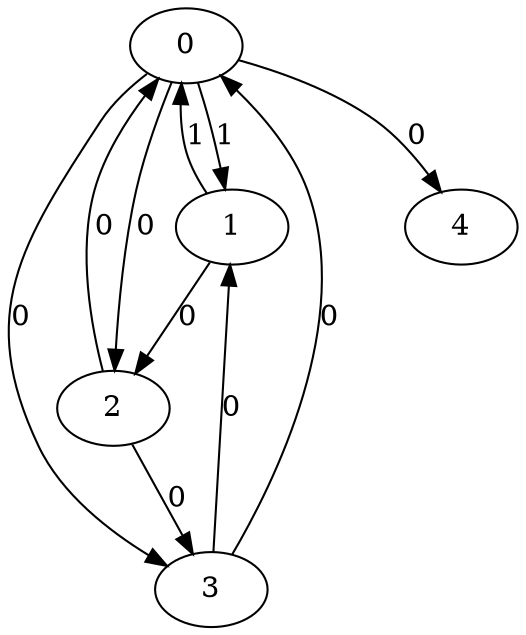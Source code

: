 // Source:3246 Canonical: -1 1 0 0 0 1 -1 0 -1 -1 0 -1 -1 0 -1 0 0 -1 -1 -1 -1 -1 -1 -1 -1
digraph HRA_from_3246_graph_000 {
  0 -> 1 [label="1"];
  0 -> 2 [label="0"];
  0 -> 3 [label="0"];
  1 -> 0 [label="1"];
  1 -> 2 [label="0"];
  2 -> 0 [label="0"];
  2 -> 3 [label="0"];
  3 -> 0 [label="0"];
  3 -> 1 [label="0"];
  0 -> 4 [label="0"];
}

// Source:3246 Canonical: -1 1 0 0 0 1 -1 0 -1 -1 0 -1 -1 0 -1 0 0 -1 -1 -1 0 -1 -1 -1 -1
digraph HRA_from_3246_graph_001 {
  0 -> 1 [label="1"];
  0 -> 2 [label="0"];
  0 -> 3 [label="0"];
  1 -> 0 [label="1"];
  1 -> 2 [label="0"];
  2 -> 0 [label="0"];
  2 -> 3 [label="0"];
  3 -> 0 [label="0"];
  3 -> 1 [label="0"];
  0 -> 4 [label="0"];
  4 -> 0 [label="0"];
}

// Source:3246 Canonical: -1 1 0 0 -1 1 -1 0 -1 0 0 -1 -1 0 -1 0 0 -1 -1 -1 -1 -1 -1 -1 -1
digraph HRA_from_3246_graph_002 {
  0 -> 1 [label="1"];
  0 -> 2 [label="0"];
  0 -> 3 [label="0"];
  1 -> 0 [label="1"];
  1 -> 2 [label="0"];
  2 -> 0 [label="0"];
  2 -> 3 [label="0"];
  3 -> 0 [label="0"];
  3 -> 1 [label="0"];
  1 -> 4 [label="0"];
}

// Source:3246 Canonical: -1 1 0 0 0 1 -1 0 -1 0 0 -1 -1 0 -1 0 0 -1 -1 -1 -1 -1 -1 -1 -1
digraph HRA_from_3246_graph_003 {
  0 -> 1 [label="1"];
  0 -> 2 [label="0"];
  0 -> 3 [label="0"];
  1 -> 0 [label="1"];
  1 -> 2 [label="0"];
  2 -> 0 [label="0"];
  2 -> 3 [label="0"];
  3 -> 0 [label="0"];
  3 -> 1 [label="0"];
  0 -> 4 [label="0"];
  1 -> 4 [label="0"];
}

// Source:3246 Canonical: -1 1 0 0 -1 1 -1 0 -1 0 0 -1 -1 0 -1 0 0 -1 -1 -1 0 -1 -1 -1 -1
digraph HRA_from_3246_graph_004 {
  0 -> 1 [label="1"];
  0 -> 2 [label="0"];
  0 -> 3 [label="0"];
  1 -> 0 [label="1"];
  1 -> 2 [label="0"];
  2 -> 0 [label="0"];
  2 -> 3 [label="0"];
  3 -> 0 [label="0"];
  3 -> 1 [label="0"];
  4 -> 0 [label="0"];
  1 -> 4 [label="0"];
}

// Source:3246 Canonical: -1 1 0 0 0 1 -1 0 -1 0 0 -1 -1 0 -1 0 0 -1 -1 -1 0 -1 -1 -1 -1
digraph HRA_from_3246_graph_005 {
  0 -> 1 [label="1"];
  0 -> 2 [label="0"];
  0 -> 3 [label="0"];
  1 -> 0 [label="1"];
  1 -> 2 [label="0"];
  2 -> 0 [label="0"];
  2 -> 3 [label="0"];
  3 -> 0 [label="0"];
  3 -> 1 [label="0"];
  0 -> 4 [label="0"];
  4 -> 0 [label="0"];
  1 -> 4 [label="0"];
}

// Source:3246 Canonical: -1 1 0 0 0 1 -1 0 -1 -1 0 -1 -1 0 -1 0 0 -1 -1 -1 -1 0 -1 -1 -1
digraph HRA_from_3246_graph_006 {
  0 -> 1 [label="1"];
  0 -> 2 [label="0"];
  0 -> 3 [label="0"];
  1 -> 0 [label="1"];
  1 -> 2 [label="0"];
  2 -> 0 [label="0"];
  2 -> 3 [label="0"];
  3 -> 0 [label="0"];
  3 -> 1 [label="0"];
  0 -> 4 [label="0"];
  4 -> 1 [label="0"];
}

// Source:3246 Canonical: -1 1 0 0 0 1 -1 0 -1 -1 0 -1 -1 0 -1 0 0 -1 -1 -1 0 0 -1 -1 -1
digraph HRA_from_3246_graph_007 {
  0 -> 1 [label="1"];
  0 -> 2 [label="0"];
  0 -> 3 [label="0"];
  1 -> 0 [label="1"];
  1 -> 2 [label="0"];
  2 -> 0 [label="0"];
  2 -> 3 [label="0"];
  3 -> 0 [label="0"];
  3 -> 1 [label="0"];
  0 -> 4 [label="0"];
  4 -> 0 [label="0"];
  4 -> 1 [label="0"];
}

// Source:3246 Canonical: -1 1 0 0 -1 1 -1 0 -1 0 0 -1 -1 0 -1 0 0 -1 -1 -1 -1 0 -1 -1 -1
digraph HRA_from_3246_graph_008 {
  0 -> 1 [label="1"];
  0 -> 2 [label="0"];
  0 -> 3 [label="0"];
  1 -> 0 [label="1"];
  1 -> 2 [label="0"];
  2 -> 0 [label="0"];
  2 -> 3 [label="0"];
  3 -> 0 [label="0"];
  3 -> 1 [label="0"];
  1 -> 4 [label="0"];
  4 -> 1 [label="0"];
}

// Source:3246 Canonical: -1 1 0 0 0 1 -1 0 -1 0 0 -1 -1 0 -1 0 0 -1 -1 -1 -1 0 -1 -1 -1
digraph HRA_from_3246_graph_009 {
  0 -> 1 [label="1"];
  0 -> 2 [label="0"];
  0 -> 3 [label="0"];
  1 -> 0 [label="1"];
  1 -> 2 [label="0"];
  2 -> 0 [label="0"];
  2 -> 3 [label="0"];
  3 -> 0 [label="0"];
  3 -> 1 [label="0"];
  0 -> 4 [label="0"];
  1 -> 4 [label="0"];
  4 -> 1 [label="0"];
}

// Source:3246 Canonical: -1 1 0 0 -1 1 -1 0 -1 0 0 -1 -1 0 -1 0 0 -1 -1 -1 0 0 -1 -1 -1
digraph HRA_from_3246_graph_010 {
  0 -> 1 [label="1"];
  0 -> 2 [label="0"];
  0 -> 3 [label="0"];
  1 -> 0 [label="1"];
  1 -> 2 [label="0"];
  2 -> 0 [label="0"];
  2 -> 3 [label="0"];
  3 -> 0 [label="0"];
  3 -> 1 [label="0"];
  4 -> 0 [label="0"];
  1 -> 4 [label="0"];
  4 -> 1 [label="0"];
}

// Source:3246 Canonical: -1 1 0 0 0 1 -1 0 -1 0 0 -1 -1 0 -1 0 0 -1 -1 -1 0 0 -1 -1 -1
digraph HRA_from_3246_graph_011 {
  0 -> 1 [label="1"];
  0 -> 2 [label="0"];
  0 -> 3 [label="0"];
  1 -> 0 [label="1"];
  1 -> 2 [label="0"];
  2 -> 0 [label="0"];
  2 -> 3 [label="0"];
  3 -> 0 [label="0"];
  3 -> 1 [label="0"];
  0 -> 4 [label="0"];
  4 -> 0 [label="0"];
  1 -> 4 [label="0"];
  4 -> 1 [label="0"];
}

// Source:3246 Canonical: -1 1 0 0 -1 1 -1 0 -1 -1 0 -1 -1 0 0 0 0 -1 -1 -1 -1 -1 -1 -1 -1
digraph HRA_from_3246_graph_012 {
  0 -> 1 [label="1"];
  0 -> 2 [label="0"];
  0 -> 3 [label="0"];
  1 -> 0 [label="1"];
  1 -> 2 [label="0"];
  2 -> 0 [label="0"];
  2 -> 3 [label="0"];
  3 -> 0 [label="0"];
  3 -> 1 [label="0"];
  2 -> 4 [label="0"];
}

// Source:3246 Canonical: -1 1 0 0 0 1 -1 0 -1 -1 0 -1 -1 0 0 0 0 -1 -1 -1 -1 -1 -1 -1 -1
digraph HRA_from_3246_graph_013 {
  0 -> 1 [label="1"];
  0 -> 2 [label="0"];
  0 -> 3 [label="0"];
  1 -> 0 [label="1"];
  1 -> 2 [label="0"];
  2 -> 0 [label="0"];
  2 -> 3 [label="0"];
  3 -> 0 [label="0"];
  3 -> 1 [label="0"];
  0 -> 4 [label="0"];
  2 -> 4 [label="0"];
}

// Source:3246 Canonical: -1 1 0 0 -1 1 -1 0 -1 -1 0 -1 -1 0 0 0 0 -1 -1 -1 0 -1 -1 -1 -1
digraph HRA_from_3246_graph_014 {
  0 -> 1 [label="1"];
  0 -> 2 [label="0"];
  0 -> 3 [label="0"];
  1 -> 0 [label="1"];
  1 -> 2 [label="0"];
  2 -> 0 [label="0"];
  2 -> 3 [label="0"];
  3 -> 0 [label="0"];
  3 -> 1 [label="0"];
  4 -> 0 [label="0"];
  2 -> 4 [label="0"];
}

// Source:3246 Canonical: -1 1 0 0 0 1 -1 0 -1 -1 0 -1 -1 0 0 0 0 -1 -1 -1 0 -1 -1 -1 -1
digraph HRA_from_3246_graph_015 {
  0 -> 1 [label="1"];
  0 -> 2 [label="0"];
  0 -> 3 [label="0"];
  1 -> 0 [label="1"];
  1 -> 2 [label="0"];
  2 -> 0 [label="0"];
  2 -> 3 [label="0"];
  3 -> 0 [label="0"];
  3 -> 1 [label="0"];
  0 -> 4 [label="0"];
  4 -> 0 [label="0"];
  2 -> 4 [label="0"];
}

// Source:3246 Canonical: -1 1 0 0 -1 1 -1 0 -1 0 0 -1 -1 0 0 0 0 -1 -1 -1 -1 -1 -1 -1 -1
digraph HRA_from_3246_graph_016 {
  0 -> 1 [label="1"];
  0 -> 2 [label="0"];
  0 -> 3 [label="0"];
  1 -> 0 [label="1"];
  1 -> 2 [label="0"];
  2 -> 0 [label="0"];
  2 -> 3 [label="0"];
  3 -> 0 [label="0"];
  3 -> 1 [label="0"];
  1 -> 4 [label="0"];
  2 -> 4 [label="0"];
}

// Source:3246 Canonical: -1 1 0 0 0 1 -1 0 -1 0 0 -1 -1 0 0 0 0 -1 -1 -1 -1 -1 -1 -1 -1
digraph HRA_from_3246_graph_017 {
  0 -> 1 [label="1"];
  0 -> 2 [label="0"];
  0 -> 3 [label="0"];
  1 -> 0 [label="1"];
  1 -> 2 [label="0"];
  2 -> 0 [label="0"];
  2 -> 3 [label="0"];
  3 -> 0 [label="0"];
  3 -> 1 [label="0"];
  0 -> 4 [label="0"];
  1 -> 4 [label="0"];
  2 -> 4 [label="0"];
}

// Source:3246 Canonical: -1 1 0 0 -1 1 -1 0 -1 0 0 -1 -1 0 0 0 0 -1 -1 -1 0 -1 -1 -1 -1
digraph HRA_from_3246_graph_018 {
  0 -> 1 [label="1"];
  0 -> 2 [label="0"];
  0 -> 3 [label="0"];
  1 -> 0 [label="1"];
  1 -> 2 [label="0"];
  2 -> 0 [label="0"];
  2 -> 3 [label="0"];
  3 -> 0 [label="0"];
  3 -> 1 [label="0"];
  4 -> 0 [label="0"];
  1 -> 4 [label="0"];
  2 -> 4 [label="0"];
}

// Source:3246 Canonical: -1 1 0 0 0 1 -1 0 -1 0 0 -1 -1 0 0 0 0 -1 -1 -1 0 -1 -1 -1 -1
digraph HRA_from_3246_graph_019 {
  0 -> 1 [label="1"];
  0 -> 2 [label="0"];
  0 -> 3 [label="0"];
  1 -> 0 [label="1"];
  1 -> 2 [label="0"];
  2 -> 0 [label="0"];
  2 -> 3 [label="0"];
  3 -> 0 [label="0"];
  3 -> 1 [label="0"];
  0 -> 4 [label="0"];
  4 -> 0 [label="0"];
  1 -> 4 [label="0"];
  2 -> 4 [label="0"];
}

// Source:3246 Canonical: -1 1 0 0 -1 1 -1 0 -1 -1 0 -1 -1 0 0 0 0 -1 -1 -1 -1 0 -1 -1 -1
digraph HRA_from_3246_graph_020 {
  0 -> 1 [label="1"];
  0 -> 2 [label="0"];
  0 -> 3 [label="0"];
  1 -> 0 [label="1"];
  1 -> 2 [label="0"];
  2 -> 0 [label="0"];
  2 -> 3 [label="0"];
  3 -> 0 [label="0"];
  3 -> 1 [label="0"];
  4 -> 1 [label="0"];
  2 -> 4 [label="0"];
}

// Source:3246 Canonical: -1 1 0 0 0 1 -1 0 -1 -1 0 -1 -1 0 0 0 0 -1 -1 -1 -1 0 -1 -1 -1
digraph HRA_from_3246_graph_021 {
  0 -> 1 [label="1"];
  0 -> 2 [label="0"];
  0 -> 3 [label="0"];
  1 -> 0 [label="1"];
  1 -> 2 [label="0"];
  2 -> 0 [label="0"];
  2 -> 3 [label="0"];
  3 -> 0 [label="0"];
  3 -> 1 [label="0"];
  0 -> 4 [label="0"];
  4 -> 1 [label="0"];
  2 -> 4 [label="0"];
}

// Source:3246 Canonical: -1 1 0 0 -1 1 -1 0 -1 -1 0 -1 -1 0 0 0 0 -1 -1 -1 0 0 -1 -1 -1
digraph HRA_from_3246_graph_022 {
  0 -> 1 [label="1"];
  0 -> 2 [label="0"];
  0 -> 3 [label="0"];
  1 -> 0 [label="1"];
  1 -> 2 [label="0"];
  2 -> 0 [label="0"];
  2 -> 3 [label="0"];
  3 -> 0 [label="0"];
  3 -> 1 [label="0"];
  4 -> 0 [label="0"];
  4 -> 1 [label="0"];
  2 -> 4 [label="0"];
}

// Source:3246 Canonical: -1 1 0 0 0 1 -1 0 -1 -1 0 -1 -1 0 0 0 0 -1 -1 -1 0 0 -1 -1 -1
digraph HRA_from_3246_graph_023 {
  0 -> 1 [label="1"];
  0 -> 2 [label="0"];
  0 -> 3 [label="0"];
  1 -> 0 [label="1"];
  1 -> 2 [label="0"];
  2 -> 0 [label="0"];
  2 -> 3 [label="0"];
  3 -> 0 [label="0"];
  3 -> 1 [label="0"];
  0 -> 4 [label="0"];
  4 -> 0 [label="0"];
  4 -> 1 [label="0"];
  2 -> 4 [label="0"];
}

// Source:3246 Canonical: -1 1 0 0 -1 1 -1 0 -1 0 0 -1 -1 0 0 0 0 -1 -1 -1 -1 0 -1 -1 -1
digraph HRA_from_3246_graph_024 {
  0 -> 1 [label="1"];
  0 -> 2 [label="0"];
  0 -> 3 [label="0"];
  1 -> 0 [label="1"];
  1 -> 2 [label="0"];
  2 -> 0 [label="0"];
  2 -> 3 [label="0"];
  3 -> 0 [label="0"];
  3 -> 1 [label="0"];
  1 -> 4 [label="0"];
  4 -> 1 [label="0"];
  2 -> 4 [label="0"];
}

// Source:3246 Canonical: -1 1 0 0 0 1 -1 0 -1 0 0 -1 -1 0 0 0 0 -1 -1 -1 -1 0 -1 -1 -1
digraph HRA_from_3246_graph_025 {
  0 -> 1 [label="1"];
  0 -> 2 [label="0"];
  0 -> 3 [label="0"];
  1 -> 0 [label="1"];
  1 -> 2 [label="0"];
  2 -> 0 [label="0"];
  2 -> 3 [label="0"];
  3 -> 0 [label="0"];
  3 -> 1 [label="0"];
  0 -> 4 [label="0"];
  1 -> 4 [label="0"];
  4 -> 1 [label="0"];
  2 -> 4 [label="0"];
}

// Source:3246 Canonical: -1 1 0 0 -1 1 -1 0 -1 0 0 -1 -1 0 0 0 0 -1 -1 -1 0 0 -1 -1 -1
digraph HRA_from_3246_graph_026 {
  0 -> 1 [label="1"];
  0 -> 2 [label="0"];
  0 -> 3 [label="0"];
  1 -> 0 [label="1"];
  1 -> 2 [label="0"];
  2 -> 0 [label="0"];
  2 -> 3 [label="0"];
  3 -> 0 [label="0"];
  3 -> 1 [label="0"];
  4 -> 0 [label="0"];
  1 -> 4 [label="0"];
  4 -> 1 [label="0"];
  2 -> 4 [label="0"];
}

// Source:3246 Canonical: -1 1 0 0 0 1 -1 0 -1 0 0 -1 -1 0 0 0 0 -1 -1 -1 0 0 -1 -1 -1
digraph HRA_from_3246_graph_027 {
  0 -> 1 [label="1"];
  0 -> 2 [label="0"];
  0 -> 3 [label="0"];
  1 -> 0 [label="1"];
  1 -> 2 [label="0"];
  2 -> 0 [label="0"];
  2 -> 3 [label="0"];
  3 -> 0 [label="0"];
  3 -> 1 [label="0"];
  0 -> 4 [label="0"];
  4 -> 0 [label="0"];
  1 -> 4 [label="0"];
  4 -> 1 [label="0"];
  2 -> 4 [label="0"];
}

// Source:3246 Canonical: -1 1 0 0 0 1 -1 0 -1 -1 0 -1 -1 0 -1 0 0 -1 -1 -1 -1 -1 0 -1 -1
digraph HRA_from_3246_graph_028 {
  0 -> 1 [label="1"];
  0 -> 2 [label="0"];
  0 -> 3 [label="0"];
  1 -> 0 [label="1"];
  1 -> 2 [label="0"];
  2 -> 0 [label="0"];
  2 -> 3 [label="0"];
  3 -> 0 [label="0"];
  3 -> 1 [label="0"];
  0 -> 4 [label="0"];
  4 -> 2 [label="0"];
}

// Source:3246 Canonical: -1 1 0 0 0 1 -1 0 -1 -1 0 -1 -1 0 -1 0 0 -1 -1 -1 0 -1 0 -1 -1
digraph HRA_from_3246_graph_029 {
  0 -> 1 [label="1"];
  0 -> 2 [label="0"];
  0 -> 3 [label="0"];
  1 -> 0 [label="1"];
  1 -> 2 [label="0"];
  2 -> 0 [label="0"];
  2 -> 3 [label="0"];
  3 -> 0 [label="0"];
  3 -> 1 [label="0"];
  0 -> 4 [label="0"];
  4 -> 0 [label="0"];
  4 -> 2 [label="0"];
}

// Source:3246 Canonical: -1 1 0 0 -1 1 -1 0 -1 0 0 -1 -1 0 -1 0 0 -1 -1 -1 -1 -1 0 -1 -1
digraph HRA_from_3246_graph_030 {
  0 -> 1 [label="1"];
  0 -> 2 [label="0"];
  0 -> 3 [label="0"];
  1 -> 0 [label="1"];
  1 -> 2 [label="0"];
  2 -> 0 [label="0"];
  2 -> 3 [label="0"];
  3 -> 0 [label="0"];
  3 -> 1 [label="0"];
  1 -> 4 [label="0"];
  4 -> 2 [label="0"];
}

// Source:3246 Canonical: -1 1 0 0 0 1 -1 0 -1 0 0 -1 -1 0 -1 0 0 -1 -1 -1 -1 -1 0 -1 -1
digraph HRA_from_3246_graph_031 {
  0 -> 1 [label="1"];
  0 -> 2 [label="0"];
  0 -> 3 [label="0"];
  1 -> 0 [label="1"];
  1 -> 2 [label="0"];
  2 -> 0 [label="0"];
  2 -> 3 [label="0"];
  3 -> 0 [label="0"];
  3 -> 1 [label="0"];
  0 -> 4 [label="0"];
  1 -> 4 [label="0"];
  4 -> 2 [label="0"];
}

// Source:3246 Canonical: -1 1 0 0 -1 1 -1 0 -1 0 0 -1 -1 0 -1 0 0 -1 -1 -1 0 -1 0 -1 -1
digraph HRA_from_3246_graph_032 {
  0 -> 1 [label="1"];
  0 -> 2 [label="0"];
  0 -> 3 [label="0"];
  1 -> 0 [label="1"];
  1 -> 2 [label="0"];
  2 -> 0 [label="0"];
  2 -> 3 [label="0"];
  3 -> 0 [label="0"];
  3 -> 1 [label="0"];
  4 -> 0 [label="0"];
  1 -> 4 [label="0"];
  4 -> 2 [label="0"];
}

// Source:3246 Canonical: -1 1 0 0 0 1 -1 0 -1 0 0 -1 -1 0 -1 0 0 -1 -1 -1 0 -1 0 -1 -1
digraph HRA_from_3246_graph_033 {
  0 -> 1 [label="1"];
  0 -> 2 [label="0"];
  0 -> 3 [label="0"];
  1 -> 0 [label="1"];
  1 -> 2 [label="0"];
  2 -> 0 [label="0"];
  2 -> 3 [label="0"];
  3 -> 0 [label="0"];
  3 -> 1 [label="0"];
  0 -> 4 [label="0"];
  4 -> 0 [label="0"];
  1 -> 4 [label="0"];
  4 -> 2 [label="0"];
}

// Source:3246 Canonical: -1 1 0 0 0 1 -1 0 -1 -1 0 -1 -1 0 -1 0 0 -1 -1 -1 -1 0 0 -1 -1
digraph HRA_from_3246_graph_034 {
  0 -> 1 [label="1"];
  0 -> 2 [label="0"];
  0 -> 3 [label="0"];
  1 -> 0 [label="1"];
  1 -> 2 [label="0"];
  2 -> 0 [label="0"];
  2 -> 3 [label="0"];
  3 -> 0 [label="0"];
  3 -> 1 [label="0"];
  0 -> 4 [label="0"];
  4 -> 1 [label="0"];
  4 -> 2 [label="0"];
}

// Source:3246 Canonical: -1 1 0 0 0 1 -1 0 -1 -1 0 -1 -1 0 -1 0 0 -1 -1 -1 0 0 0 -1 -1
digraph HRA_from_3246_graph_035 {
  0 -> 1 [label="1"];
  0 -> 2 [label="0"];
  0 -> 3 [label="0"];
  1 -> 0 [label="1"];
  1 -> 2 [label="0"];
  2 -> 0 [label="0"];
  2 -> 3 [label="0"];
  3 -> 0 [label="0"];
  3 -> 1 [label="0"];
  0 -> 4 [label="0"];
  4 -> 0 [label="0"];
  4 -> 1 [label="0"];
  4 -> 2 [label="0"];
}

// Source:3246 Canonical: -1 1 0 0 -1 1 -1 0 -1 0 0 -1 -1 0 -1 0 0 -1 -1 -1 -1 0 0 -1 -1
digraph HRA_from_3246_graph_036 {
  0 -> 1 [label="1"];
  0 -> 2 [label="0"];
  0 -> 3 [label="0"];
  1 -> 0 [label="1"];
  1 -> 2 [label="0"];
  2 -> 0 [label="0"];
  2 -> 3 [label="0"];
  3 -> 0 [label="0"];
  3 -> 1 [label="0"];
  1 -> 4 [label="0"];
  4 -> 1 [label="0"];
  4 -> 2 [label="0"];
}

// Source:3246 Canonical: -1 1 0 0 0 1 -1 0 -1 0 0 -1 -1 0 -1 0 0 -1 -1 -1 -1 0 0 -1 -1
digraph HRA_from_3246_graph_037 {
  0 -> 1 [label="1"];
  0 -> 2 [label="0"];
  0 -> 3 [label="0"];
  1 -> 0 [label="1"];
  1 -> 2 [label="0"];
  2 -> 0 [label="0"];
  2 -> 3 [label="0"];
  3 -> 0 [label="0"];
  3 -> 1 [label="0"];
  0 -> 4 [label="0"];
  1 -> 4 [label="0"];
  4 -> 1 [label="0"];
  4 -> 2 [label="0"];
}

// Source:3246 Canonical: -1 1 0 0 -1 1 -1 0 -1 0 0 -1 -1 0 -1 0 0 -1 -1 -1 0 0 0 -1 -1
digraph HRA_from_3246_graph_038 {
  0 -> 1 [label="1"];
  0 -> 2 [label="0"];
  0 -> 3 [label="0"];
  1 -> 0 [label="1"];
  1 -> 2 [label="0"];
  2 -> 0 [label="0"];
  2 -> 3 [label="0"];
  3 -> 0 [label="0"];
  3 -> 1 [label="0"];
  4 -> 0 [label="0"];
  1 -> 4 [label="0"];
  4 -> 1 [label="0"];
  4 -> 2 [label="0"];
}

// Source:3246 Canonical: -1 1 0 0 0 1 -1 0 -1 0 0 -1 -1 0 -1 0 0 -1 -1 -1 0 0 0 -1 -1
digraph HRA_from_3246_graph_039 {
  0 -> 1 [label="1"];
  0 -> 2 [label="0"];
  0 -> 3 [label="0"];
  1 -> 0 [label="1"];
  1 -> 2 [label="0"];
  2 -> 0 [label="0"];
  2 -> 3 [label="0"];
  3 -> 0 [label="0"];
  3 -> 1 [label="0"];
  0 -> 4 [label="0"];
  4 -> 0 [label="0"];
  1 -> 4 [label="0"];
  4 -> 1 [label="0"];
  4 -> 2 [label="0"];
}

// Source:3246 Canonical: -1 1 0 0 -1 1 -1 0 -1 -1 0 -1 -1 0 0 0 0 -1 -1 -1 -1 -1 0 -1 -1
digraph HRA_from_3246_graph_040 {
  0 -> 1 [label="1"];
  0 -> 2 [label="0"];
  0 -> 3 [label="0"];
  1 -> 0 [label="1"];
  1 -> 2 [label="0"];
  2 -> 0 [label="0"];
  2 -> 3 [label="0"];
  3 -> 0 [label="0"];
  3 -> 1 [label="0"];
  2 -> 4 [label="0"];
  4 -> 2 [label="0"];
}

// Source:3246 Canonical: -1 1 0 0 0 1 -1 0 -1 -1 0 -1 -1 0 0 0 0 -1 -1 -1 -1 -1 0 -1 -1
digraph HRA_from_3246_graph_041 {
  0 -> 1 [label="1"];
  0 -> 2 [label="0"];
  0 -> 3 [label="0"];
  1 -> 0 [label="1"];
  1 -> 2 [label="0"];
  2 -> 0 [label="0"];
  2 -> 3 [label="0"];
  3 -> 0 [label="0"];
  3 -> 1 [label="0"];
  0 -> 4 [label="0"];
  2 -> 4 [label="0"];
  4 -> 2 [label="0"];
}

// Source:3246 Canonical: -1 1 0 0 -1 1 -1 0 -1 -1 0 -1 -1 0 0 0 0 -1 -1 -1 0 -1 0 -1 -1
digraph HRA_from_3246_graph_042 {
  0 -> 1 [label="1"];
  0 -> 2 [label="0"];
  0 -> 3 [label="0"];
  1 -> 0 [label="1"];
  1 -> 2 [label="0"];
  2 -> 0 [label="0"];
  2 -> 3 [label="0"];
  3 -> 0 [label="0"];
  3 -> 1 [label="0"];
  4 -> 0 [label="0"];
  2 -> 4 [label="0"];
  4 -> 2 [label="0"];
}

// Source:3246 Canonical: -1 1 0 0 0 1 -1 0 -1 -1 0 -1 -1 0 0 0 0 -1 -1 -1 0 -1 0 -1 -1
digraph HRA_from_3246_graph_043 {
  0 -> 1 [label="1"];
  0 -> 2 [label="0"];
  0 -> 3 [label="0"];
  1 -> 0 [label="1"];
  1 -> 2 [label="0"];
  2 -> 0 [label="0"];
  2 -> 3 [label="0"];
  3 -> 0 [label="0"];
  3 -> 1 [label="0"];
  0 -> 4 [label="0"];
  4 -> 0 [label="0"];
  2 -> 4 [label="0"];
  4 -> 2 [label="0"];
}

// Source:3246 Canonical: -1 1 0 0 -1 1 -1 0 -1 0 0 -1 -1 0 0 0 0 -1 -1 -1 -1 -1 0 -1 -1
digraph HRA_from_3246_graph_044 {
  0 -> 1 [label="1"];
  0 -> 2 [label="0"];
  0 -> 3 [label="0"];
  1 -> 0 [label="1"];
  1 -> 2 [label="0"];
  2 -> 0 [label="0"];
  2 -> 3 [label="0"];
  3 -> 0 [label="0"];
  3 -> 1 [label="0"];
  1 -> 4 [label="0"];
  2 -> 4 [label="0"];
  4 -> 2 [label="0"];
}

// Source:3246 Canonical: -1 1 0 0 0 1 -1 0 -1 0 0 -1 -1 0 0 0 0 -1 -1 -1 -1 -1 0 -1 -1
digraph HRA_from_3246_graph_045 {
  0 -> 1 [label="1"];
  0 -> 2 [label="0"];
  0 -> 3 [label="0"];
  1 -> 0 [label="1"];
  1 -> 2 [label="0"];
  2 -> 0 [label="0"];
  2 -> 3 [label="0"];
  3 -> 0 [label="0"];
  3 -> 1 [label="0"];
  0 -> 4 [label="0"];
  1 -> 4 [label="0"];
  2 -> 4 [label="0"];
  4 -> 2 [label="0"];
}

// Source:3246 Canonical: -1 1 0 0 -1 1 -1 0 -1 0 0 -1 -1 0 0 0 0 -1 -1 -1 0 -1 0 -1 -1
digraph HRA_from_3246_graph_046 {
  0 -> 1 [label="1"];
  0 -> 2 [label="0"];
  0 -> 3 [label="0"];
  1 -> 0 [label="1"];
  1 -> 2 [label="0"];
  2 -> 0 [label="0"];
  2 -> 3 [label="0"];
  3 -> 0 [label="0"];
  3 -> 1 [label="0"];
  4 -> 0 [label="0"];
  1 -> 4 [label="0"];
  2 -> 4 [label="0"];
  4 -> 2 [label="0"];
}

// Source:3246 Canonical: -1 1 0 0 0 1 -1 0 -1 0 0 -1 -1 0 0 0 0 -1 -1 -1 0 -1 0 -1 -1
digraph HRA_from_3246_graph_047 {
  0 -> 1 [label="1"];
  0 -> 2 [label="0"];
  0 -> 3 [label="0"];
  1 -> 0 [label="1"];
  1 -> 2 [label="0"];
  2 -> 0 [label="0"];
  2 -> 3 [label="0"];
  3 -> 0 [label="0"];
  3 -> 1 [label="0"];
  0 -> 4 [label="0"];
  4 -> 0 [label="0"];
  1 -> 4 [label="0"];
  2 -> 4 [label="0"];
  4 -> 2 [label="0"];
}

// Source:3246 Canonical: -1 1 0 0 -1 1 -1 0 -1 -1 0 -1 -1 0 0 0 0 -1 -1 -1 -1 0 0 -1 -1
digraph HRA_from_3246_graph_048 {
  0 -> 1 [label="1"];
  0 -> 2 [label="0"];
  0 -> 3 [label="0"];
  1 -> 0 [label="1"];
  1 -> 2 [label="0"];
  2 -> 0 [label="0"];
  2 -> 3 [label="0"];
  3 -> 0 [label="0"];
  3 -> 1 [label="0"];
  4 -> 1 [label="0"];
  2 -> 4 [label="0"];
  4 -> 2 [label="0"];
}

// Source:3246 Canonical: -1 1 0 0 0 1 -1 0 -1 -1 0 -1 -1 0 0 0 0 -1 -1 -1 -1 0 0 -1 -1
digraph HRA_from_3246_graph_049 {
  0 -> 1 [label="1"];
  0 -> 2 [label="0"];
  0 -> 3 [label="0"];
  1 -> 0 [label="1"];
  1 -> 2 [label="0"];
  2 -> 0 [label="0"];
  2 -> 3 [label="0"];
  3 -> 0 [label="0"];
  3 -> 1 [label="0"];
  0 -> 4 [label="0"];
  4 -> 1 [label="0"];
  2 -> 4 [label="0"];
  4 -> 2 [label="0"];
}

// Source:3246 Canonical: -1 1 0 0 -1 1 -1 0 -1 -1 0 -1 -1 0 0 0 0 -1 -1 -1 0 0 0 -1 -1
digraph HRA_from_3246_graph_050 {
  0 -> 1 [label="1"];
  0 -> 2 [label="0"];
  0 -> 3 [label="0"];
  1 -> 0 [label="1"];
  1 -> 2 [label="0"];
  2 -> 0 [label="0"];
  2 -> 3 [label="0"];
  3 -> 0 [label="0"];
  3 -> 1 [label="0"];
  4 -> 0 [label="0"];
  4 -> 1 [label="0"];
  2 -> 4 [label="0"];
  4 -> 2 [label="0"];
}

// Source:3246 Canonical: -1 1 0 0 0 1 -1 0 -1 -1 0 -1 -1 0 0 0 0 -1 -1 -1 0 0 0 -1 -1
digraph HRA_from_3246_graph_051 {
  0 -> 1 [label="1"];
  0 -> 2 [label="0"];
  0 -> 3 [label="0"];
  1 -> 0 [label="1"];
  1 -> 2 [label="0"];
  2 -> 0 [label="0"];
  2 -> 3 [label="0"];
  3 -> 0 [label="0"];
  3 -> 1 [label="0"];
  0 -> 4 [label="0"];
  4 -> 0 [label="0"];
  4 -> 1 [label="0"];
  2 -> 4 [label="0"];
  4 -> 2 [label="0"];
}

// Source:3246 Canonical: -1 1 0 0 -1 1 -1 0 -1 0 0 -1 -1 0 0 0 0 -1 -1 -1 -1 0 0 -1 -1
digraph HRA_from_3246_graph_052 {
  0 -> 1 [label="1"];
  0 -> 2 [label="0"];
  0 -> 3 [label="0"];
  1 -> 0 [label="1"];
  1 -> 2 [label="0"];
  2 -> 0 [label="0"];
  2 -> 3 [label="0"];
  3 -> 0 [label="0"];
  3 -> 1 [label="0"];
  1 -> 4 [label="0"];
  4 -> 1 [label="0"];
  2 -> 4 [label="0"];
  4 -> 2 [label="0"];
}

// Source:3246 Canonical: -1 1 0 0 0 1 -1 0 -1 0 0 -1 -1 0 0 0 0 -1 -1 -1 -1 0 0 -1 -1
digraph HRA_from_3246_graph_053 {
  0 -> 1 [label="1"];
  0 -> 2 [label="0"];
  0 -> 3 [label="0"];
  1 -> 0 [label="1"];
  1 -> 2 [label="0"];
  2 -> 0 [label="0"];
  2 -> 3 [label="0"];
  3 -> 0 [label="0"];
  3 -> 1 [label="0"];
  0 -> 4 [label="0"];
  1 -> 4 [label="0"];
  4 -> 1 [label="0"];
  2 -> 4 [label="0"];
  4 -> 2 [label="0"];
}

// Source:3246 Canonical: -1 1 0 0 -1 1 -1 0 -1 0 0 -1 -1 0 0 0 0 -1 -1 -1 0 0 0 -1 -1
digraph HRA_from_3246_graph_054 {
  0 -> 1 [label="1"];
  0 -> 2 [label="0"];
  0 -> 3 [label="0"];
  1 -> 0 [label="1"];
  1 -> 2 [label="0"];
  2 -> 0 [label="0"];
  2 -> 3 [label="0"];
  3 -> 0 [label="0"];
  3 -> 1 [label="0"];
  4 -> 0 [label="0"];
  1 -> 4 [label="0"];
  4 -> 1 [label="0"];
  2 -> 4 [label="0"];
  4 -> 2 [label="0"];
}

// Source:3246 Canonical: -1 1 0 0 0 1 -1 0 -1 0 0 -1 -1 0 0 0 0 -1 -1 -1 0 0 0 -1 -1
digraph HRA_from_3246_graph_055 {
  0 -> 1 [label="1"];
  0 -> 2 [label="0"];
  0 -> 3 [label="0"];
  1 -> 0 [label="1"];
  1 -> 2 [label="0"];
  2 -> 0 [label="0"];
  2 -> 3 [label="0"];
  3 -> 0 [label="0"];
  3 -> 1 [label="0"];
  0 -> 4 [label="0"];
  4 -> 0 [label="0"];
  1 -> 4 [label="0"];
  4 -> 1 [label="0"];
  2 -> 4 [label="0"];
  4 -> 2 [label="0"];
}

// Source:3246 Canonical: -1 1 0 0 -1 1 -1 0 -1 -1 0 -1 -1 0 -1 0 0 -1 -1 0 -1 -1 -1 -1 -1
digraph HRA_from_3246_graph_056 {
  0 -> 1 [label="1"];
  0 -> 2 [label="0"];
  0 -> 3 [label="0"];
  1 -> 0 [label="1"];
  1 -> 2 [label="0"];
  2 -> 0 [label="0"];
  2 -> 3 [label="0"];
  3 -> 0 [label="0"];
  3 -> 1 [label="0"];
  3 -> 4 [label="0"];
}

// Source:3246 Canonical: -1 1 0 0 0 1 -1 0 -1 -1 0 -1 -1 0 -1 0 0 -1 -1 0 -1 -1 -1 -1 -1
digraph HRA_from_3246_graph_057 {
  0 -> 1 [label="1"];
  0 -> 2 [label="0"];
  0 -> 3 [label="0"];
  1 -> 0 [label="1"];
  1 -> 2 [label="0"];
  2 -> 0 [label="0"];
  2 -> 3 [label="0"];
  3 -> 0 [label="0"];
  3 -> 1 [label="0"];
  0 -> 4 [label="0"];
  3 -> 4 [label="0"];
}

// Source:3246 Canonical: -1 1 0 0 -1 1 -1 0 -1 -1 0 -1 -1 0 -1 0 0 -1 -1 0 0 -1 -1 -1 -1
digraph HRA_from_3246_graph_058 {
  0 -> 1 [label="1"];
  0 -> 2 [label="0"];
  0 -> 3 [label="0"];
  1 -> 0 [label="1"];
  1 -> 2 [label="0"];
  2 -> 0 [label="0"];
  2 -> 3 [label="0"];
  3 -> 0 [label="0"];
  3 -> 1 [label="0"];
  4 -> 0 [label="0"];
  3 -> 4 [label="0"];
}

// Source:3246 Canonical: -1 1 0 0 0 1 -1 0 -1 -1 0 -1 -1 0 -1 0 0 -1 -1 0 0 -1 -1 -1 -1
digraph HRA_from_3246_graph_059 {
  0 -> 1 [label="1"];
  0 -> 2 [label="0"];
  0 -> 3 [label="0"];
  1 -> 0 [label="1"];
  1 -> 2 [label="0"];
  2 -> 0 [label="0"];
  2 -> 3 [label="0"];
  3 -> 0 [label="0"];
  3 -> 1 [label="0"];
  0 -> 4 [label="0"];
  4 -> 0 [label="0"];
  3 -> 4 [label="0"];
}

// Source:3246 Canonical: -1 1 0 0 -1 1 -1 0 -1 0 0 -1 -1 0 -1 0 0 -1 -1 0 -1 -1 -1 -1 -1
digraph HRA_from_3246_graph_060 {
  0 -> 1 [label="1"];
  0 -> 2 [label="0"];
  0 -> 3 [label="0"];
  1 -> 0 [label="1"];
  1 -> 2 [label="0"];
  2 -> 0 [label="0"];
  2 -> 3 [label="0"];
  3 -> 0 [label="0"];
  3 -> 1 [label="0"];
  1 -> 4 [label="0"];
  3 -> 4 [label="0"];
}

// Source:3246 Canonical: -1 1 0 0 0 1 -1 0 -1 0 0 -1 -1 0 -1 0 0 -1 -1 0 -1 -1 -1 -1 -1
digraph HRA_from_3246_graph_061 {
  0 -> 1 [label="1"];
  0 -> 2 [label="0"];
  0 -> 3 [label="0"];
  1 -> 0 [label="1"];
  1 -> 2 [label="0"];
  2 -> 0 [label="0"];
  2 -> 3 [label="0"];
  3 -> 0 [label="0"];
  3 -> 1 [label="0"];
  0 -> 4 [label="0"];
  1 -> 4 [label="0"];
  3 -> 4 [label="0"];
}

// Source:3246 Canonical: -1 1 0 0 -1 1 -1 0 -1 0 0 -1 -1 0 -1 0 0 -1 -1 0 0 -1 -1 -1 -1
digraph HRA_from_3246_graph_062 {
  0 -> 1 [label="1"];
  0 -> 2 [label="0"];
  0 -> 3 [label="0"];
  1 -> 0 [label="1"];
  1 -> 2 [label="0"];
  2 -> 0 [label="0"];
  2 -> 3 [label="0"];
  3 -> 0 [label="0"];
  3 -> 1 [label="0"];
  4 -> 0 [label="0"];
  1 -> 4 [label="0"];
  3 -> 4 [label="0"];
}

// Source:3246 Canonical: -1 1 0 0 0 1 -1 0 -1 0 0 -1 -1 0 -1 0 0 -1 -1 0 0 -1 -1 -1 -1
digraph HRA_from_3246_graph_063 {
  0 -> 1 [label="1"];
  0 -> 2 [label="0"];
  0 -> 3 [label="0"];
  1 -> 0 [label="1"];
  1 -> 2 [label="0"];
  2 -> 0 [label="0"];
  2 -> 3 [label="0"];
  3 -> 0 [label="0"];
  3 -> 1 [label="0"];
  0 -> 4 [label="0"];
  4 -> 0 [label="0"];
  1 -> 4 [label="0"];
  3 -> 4 [label="0"];
}

// Source:3246 Canonical: -1 1 0 0 -1 1 -1 0 -1 -1 0 -1 -1 0 -1 0 0 -1 -1 0 -1 0 -1 -1 -1
digraph HRA_from_3246_graph_064 {
  0 -> 1 [label="1"];
  0 -> 2 [label="0"];
  0 -> 3 [label="0"];
  1 -> 0 [label="1"];
  1 -> 2 [label="0"];
  2 -> 0 [label="0"];
  2 -> 3 [label="0"];
  3 -> 0 [label="0"];
  3 -> 1 [label="0"];
  4 -> 1 [label="0"];
  3 -> 4 [label="0"];
}

// Source:3246 Canonical: -1 1 0 0 0 1 -1 0 -1 -1 0 -1 -1 0 -1 0 0 -1 -1 0 -1 0 -1 -1 -1
digraph HRA_from_3246_graph_065 {
  0 -> 1 [label="1"];
  0 -> 2 [label="0"];
  0 -> 3 [label="0"];
  1 -> 0 [label="1"];
  1 -> 2 [label="0"];
  2 -> 0 [label="0"];
  2 -> 3 [label="0"];
  3 -> 0 [label="0"];
  3 -> 1 [label="0"];
  0 -> 4 [label="0"];
  4 -> 1 [label="0"];
  3 -> 4 [label="0"];
}

// Source:3246 Canonical: -1 1 0 0 -1 1 -1 0 -1 -1 0 -1 -1 0 -1 0 0 -1 -1 0 0 0 -1 -1 -1
digraph HRA_from_3246_graph_066 {
  0 -> 1 [label="1"];
  0 -> 2 [label="0"];
  0 -> 3 [label="0"];
  1 -> 0 [label="1"];
  1 -> 2 [label="0"];
  2 -> 0 [label="0"];
  2 -> 3 [label="0"];
  3 -> 0 [label="0"];
  3 -> 1 [label="0"];
  4 -> 0 [label="0"];
  4 -> 1 [label="0"];
  3 -> 4 [label="0"];
}

// Source:3246 Canonical: -1 1 0 0 0 1 -1 0 -1 -1 0 -1 -1 0 -1 0 0 -1 -1 0 0 0 -1 -1 -1
digraph HRA_from_3246_graph_067 {
  0 -> 1 [label="1"];
  0 -> 2 [label="0"];
  0 -> 3 [label="0"];
  1 -> 0 [label="1"];
  1 -> 2 [label="0"];
  2 -> 0 [label="0"];
  2 -> 3 [label="0"];
  3 -> 0 [label="0"];
  3 -> 1 [label="0"];
  0 -> 4 [label="0"];
  4 -> 0 [label="0"];
  4 -> 1 [label="0"];
  3 -> 4 [label="0"];
}

// Source:3246 Canonical: -1 1 0 0 -1 1 -1 0 -1 0 0 -1 -1 0 -1 0 0 -1 -1 0 -1 0 -1 -1 -1
digraph HRA_from_3246_graph_068 {
  0 -> 1 [label="1"];
  0 -> 2 [label="0"];
  0 -> 3 [label="0"];
  1 -> 0 [label="1"];
  1 -> 2 [label="0"];
  2 -> 0 [label="0"];
  2 -> 3 [label="0"];
  3 -> 0 [label="0"];
  3 -> 1 [label="0"];
  1 -> 4 [label="0"];
  4 -> 1 [label="0"];
  3 -> 4 [label="0"];
}

// Source:3246 Canonical: -1 1 0 0 0 1 -1 0 -1 0 0 -1 -1 0 -1 0 0 -1 -1 0 -1 0 -1 -1 -1
digraph HRA_from_3246_graph_069 {
  0 -> 1 [label="1"];
  0 -> 2 [label="0"];
  0 -> 3 [label="0"];
  1 -> 0 [label="1"];
  1 -> 2 [label="0"];
  2 -> 0 [label="0"];
  2 -> 3 [label="0"];
  3 -> 0 [label="0"];
  3 -> 1 [label="0"];
  0 -> 4 [label="0"];
  1 -> 4 [label="0"];
  4 -> 1 [label="0"];
  3 -> 4 [label="0"];
}

// Source:3246 Canonical: -1 1 0 0 -1 1 -1 0 -1 0 0 -1 -1 0 -1 0 0 -1 -1 0 0 0 -1 -1 -1
digraph HRA_from_3246_graph_070 {
  0 -> 1 [label="1"];
  0 -> 2 [label="0"];
  0 -> 3 [label="0"];
  1 -> 0 [label="1"];
  1 -> 2 [label="0"];
  2 -> 0 [label="0"];
  2 -> 3 [label="0"];
  3 -> 0 [label="0"];
  3 -> 1 [label="0"];
  4 -> 0 [label="0"];
  1 -> 4 [label="0"];
  4 -> 1 [label="0"];
  3 -> 4 [label="0"];
}

// Source:3246 Canonical: -1 1 0 0 0 1 -1 0 -1 0 0 -1 -1 0 -1 0 0 -1 -1 0 0 0 -1 -1 -1
digraph HRA_from_3246_graph_071 {
  0 -> 1 [label="1"];
  0 -> 2 [label="0"];
  0 -> 3 [label="0"];
  1 -> 0 [label="1"];
  1 -> 2 [label="0"];
  2 -> 0 [label="0"];
  2 -> 3 [label="0"];
  3 -> 0 [label="0"];
  3 -> 1 [label="0"];
  0 -> 4 [label="0"];
  4 -> 0 [label="0"];
  1 -> 4 [label="0"];
  4 -> 1 [label="0"];
  3 -> 4 [label="0"];
}

// Source:3246 Canonical: -1 1 0 0 -1 1 -1 0 -1 -1 0 -1 -1 0 0 0 0 -1 -1 0 -1 -1 -1 -1 -1
digraph HRA_from_3246_graph_072 {
  0 -> 1 [label="1"];
  0 -> 2 [label="0"];
  0 -> 3 [label="0"];
  1 -> 0 [label="1"];
  1 -> 2 [label="0"];
  2 -> 0 [label="0"];
  2 -> 3 [label="0"];
  3 -> 0 [label="0"];
  3 -> 1 [label="0"];
  2 -> 4 [label="0"];
  3 -> 4 [label="0"];
}

// Source:3246 Canonical: -1 1 0 0 0 1 -1 0 -1 -1 0 -1 -1 0 0 0 0 -1 -1 0 -1 -1 -1 -1 -1
digraph HRA_from_3246_graph_073 {
  0 -> 1 [label="1"];
  0 -> 2 [label="0"];
  0 -> 3 [label="0"];
  1 -> 0 [label="1"];
  1 -> 2 [label="0"];
  2 -> 0 [label="0"];
  2 -> 3 [label="0"];
  3 -> 0 [label="0"];
  3 -> 1 [label="0"];
  0 -> 4 [label="0"];
  2 -> 4 [label="0"];
  3 -> 4 [label="0"];
}

// Source:3246 Canonical: -1 1 0 0 -1 1 -1 0 -1 -1 0 -1 -1 0 0 0 0 -1 -1 0 0 -1 -1 -1 -1
digraph HRA_from_3246_graph_074 {
  0 -> 1 [label="1"];
  0 -> 2 [label="0"];
  0 -> 3 [label="0"];
  1 -> 0 [label="1"];
  1 -> 2 [label="0"];
  2 -> 0 [label="0"];
  2 -> 3 [label="0"];
  3 -> 0 [label="0"];
  3 -> 1 [label="0"];
  4 -> 0 [label="0"];
  2 -> 4 [label="0"];
  3 -> 4 [label="0"];
}

// Source:3246 Canonical: -1 1 0 0 0 1 -1 0 -1 -1 0 -1 -1 0 0 0 0 -1 -1 0 0 -1 -1 -1 -1
digraph HRA_from_3246_graph_075 {
  0 -> 1 [label="1"];
  0 -> 2 [label="0"];
  0 -> 3 [label="0"];
  1 -> 0 [label="1"];
  1 -> 2 [label="0"];
  2 -> 0 [label="0"];
  2 -> 3 [label="0"];
  3 -> 0 [label="0"];
  3 -> 1 [label="0"];
  0 -> 4 [label="0"];
  4 -> 0 [label="0"];
  2 -> 4 [label="0"];
  3 -> 4 [label="0"];
}

// Source:3246 Canonical: -1 1 0 0 -1 1 -1 0 -1 0 0 -1 -1 0 0 0 0 -1 -1 0 -1 -1 -1 -1 -1
digraph HRA_from_3246_graph_076 {
  0 -> 1 [label="1"];
  0 -> 2 [label="0"];
  0 -> 3 [label="0"];
  1 -> 0 [label="1"];
  1 -> 2 [label="0"];
  2 -> 0 [label="0"];
  2 -> 3 [label="0"];
  3 -> 0 [label="0"];
  3 -> 1 [label="0"];
  1 -> 4 [label="0"];
  2 -> 4 [label="0"];
  3 -> 4 [label="0"];
}

// Source:3246 Canonical: -1 1 0 0 0 1 -1 0 -1 0 0 -1 -1 0 0 0 0 -1 -1 0 -1 -1 -1 -1 -1
digraph HRA_from_3246_graph_077 {
  0 -> 1 [label="1"];
  0 -> 2 [label="0"];
  0 -> 3 [label="0"];
  1 -> 0 [label="1"];
  1 -> 2 [label="0"];
  2 -> 0 [label="0"];
  2 -> 3 [label="0"];
  3 -> 0 [label="0"];
  3 -> 1 [label="0"];
  0 -> 4 [label="0"];
  1 -> 4 [label="0"];
  2 -> 4 [label="0"];
  3 -> 4 [label="0"];
}

// Source:3246 Canonical: -1 1 0 0 -1 1 -1 0 -1 0 0 -1 -1 0 0 0 0 -1 -1 0 0 -1 -1 -1 -1
digraph HRA_from_3246_graph_078 {
  0 -> 1 [label="1"];
  0 -> 2 [label="0"];
  0 -> 3 [label="0"];
  1 -> 0 [label="1"];
  1 -> 2 [label="0"];
  2 -> 0 [label="0"];
  2 -> 3 [label="0"];
  3 -> 0 [label="0"];
  3 -> 1 [label="0"];
  4 -> 0 [label="0"];
  1 -> 4 [label="0"];
  2 -> 4 [label="0"];
  3 -> 4 [label="0"];
}

// Source:3246 Canonical: -1 1 0 0 0 1 -1 0 -1 0 0 -1 -1 0 0 0 0 -1 -1 0 0 -1 -1 -1 -1
digraph HRA_from_3246_graph_079 {
  0 -> 1 [label="1"];
  0 -> 2 [label="0"];
  0 -> 3 [label="0"];
  1 -> 0 [label="1"];
  1 -> 2 [label="0"];
  2 -> 0 [label="0"];
  2 -> 3 [label="0"];
  3 -> 0 [label="0"];
  3 -> 1 [label="0"];
  0 -> 4 [label="0"];
  4 -> 0 [label="0"];
  1 -> 4 [label="0"];
  2 -> 4 [label="0"];
  3 -> 4 [label="0"];
}

// Source:3246 Canonical: -1 1 0 0 -1 1 -1 0 -1 -1 0 -1 -1 0 0 0 0 -1 -1 0 -1 0 -1 -1 -1
digraph HRA_from_3246_graph_080 {
  0 -> 1 [label="1"];
  0 -> 2 [label="0"];
  0 -> 3 [label="0"];
  1 -> 0 [label="1"];
  1 -> 2 [label="0"];
  2 -> 0 [label="0"];
  2 -> 3 [label="0"];
  3 -> 0 [label="0"];
  3 -> 1 [label="0"];
  4 -> 1 [label="0"];
  2 -> 4 [label="0"];
  3 -> 4 [label="0"];
}

// Source:3246 Canonical: -1 1 0 0 0 1 -1 0 -1 -1 0 -1 -1 0 0 0 0 -1 -1 0 -1 0 -1 -1 -1
digraph HRA_from_3246_graph_081 {
  0 -> 1 [label="1"];
  0 -> 2 [label="0"];
  0 -> 3 [label="0"];
  1 -> 0 [label="1"];
  1 -> 2 [label="0"];
  2 -> 0 [label="0"];
  2 -> 3 [label="0"];
  3 -> 0 [label="0"];
  3 -> 1 [label="0"];
  0 -> 4 [label="0"];
  4 -> 1 [label="0"];
  2 -> 4 [label="0"];
  3 -> 4 [label="0"];
}

// Source:3246 Canonical: -1 1 0 0 -1 1 -1 0 -1 -1 0 -1 -1 0 0 0 0 -1 -1 0 0 0 -1 -1 -1
digraph HRA_from_3246_graph_082 {
  0 -> 1 [label="1"];
  0 -> 2 [label="0"];
  0 -> 3 [label="0"];
  1 -> 0 [label="1"];
  1 -> 2 [label="0"];
  2 -> 0 [label="0"];
  2 -> 3 [label="0"];
  3 -> 0 [label="0"];
  3 -> 1 [label="0"];
  4 -> 0 [label="0"];
  4 -> 1 [label="0"];
  2 -> 4 [label="0"];
  3 -> 4 [label="0"];
}

// Source:3246 Canonical: -1 1 0 0 0 1 -1 0 -1 -1 0 -1 -1 0 0 0 0 -1 -1 0 0 0 -1 -1 -1
digraph HRA_from_3246_graph_083 {
  0 -> 1 [label="1"];
  0 -> 2 [label="0"];
  0 -> 3 [label="0"];
  1 -> 0 [label="1"];
  1 -> 2 [label="0"];
  2 -> 0 [label="0"];
  2 -> 3 [label="0"];
  3 -> 0 [label="0"];
  3 -> 1 [label="0"];
  0 -> 4 [label="0"];
  4 -> 0 [label="0"];
  4 -> 1 [label="0"];
  2 -> 4 [label="0"];
  3 -> 4 [label="0"];
}

// Source:3246 Canonical: -1 1 0 0 -1 1 -1 0 -1 0 0 -1 -1 0 0 0 0 -1 -1 0 -1 0 -1 -1 -1
digraph HRA_from_3246_graph_084 {
  0 -> 1 [label="1"];
  0 -> 2 [label="0"];
  0 -> 3 [label="0"];
  1 -> 0 [label="1"];
  1 -> 2 [label="0"];
  2 -> 0 [label="0"];
  2 -> 3 [label="0"];
  3 -> 0 [label="0"];
  3 -> 1 [label="0"];
  1 -> 4 [label="0"];
  4 -> 1 [label="0"];
  2 -> 4 [label="0"];
  3 -> 4 [label="0"];
}

// Source:3246 Canonical: -1 1 0 0 0 1 -1 0 -1 0 0 -1 -1 0 0 0 0 -1 -1 0 -1 0 -1 -1 -1
digraph HRA_from_3246_graph_085 {
  0 -> 1 [label="1"];
  0 -> 2 [label="0"];
  0 -> 3 [label="0"];
  1 -> 0 [label="1"];
  1 -> 2 [label="0"];
  2 -> 0 [label="0"];
  2 -> 3 [label="0"];
  3 -> 0 [label="0"];
  3 -> 1 [label="0"];
  0 -> 4 [label="0"];
  1 -> 4 [label="0"];
  4 -> 1 [label="0"];
  2 -> 4 [label="0"];
  3 -> 4 [label="0"];
}

// Source:3246 Canonical: -1 1 0 0 -1 1 -1 0 -1 0 0 -1 -1 0 0 0 0 -1 -1 0 0 0 -1 -1 -1
digraph HRA_from_3246_graph_086 {
  0 -> 1 [label="1"];
  0 -> 2 [label="0"];
  0 -> 3 [label="0"];
  1 -> 0 [label="1"];
  1 -> 2 [label="0"];
  2 -> 0 [label="0"];
  2 -> 3 [label="0"];
  3 -> 0 [label="0"];
  3 -> 1 [label="0"];
  4 -> 0 [label="0"];
  1 -> 4 [label="0"];
  4 -> 1 [label="0"];
  2 -> 4 [label="0"];
  3 -> 4 [label="0"];
}

// Source:3246 Canonical: -1 1 0 0 0 1 -1 0 -1 0 0 -1 -1 0 0 0 0 -1 -1 0 0 0 -1 -1 -1
digraph HRA_from_3246_graph_087 {
  0 -> 1 [label="1"];
  0 -> 2 [label="0"];
  0 -> 3 [label="0"];
  1 -> 0 [label="1"];
  1 -> 2 [label="0"];
  2 -> 0 [label="0"];
  2 -> 3 [label="0"];
  3 -> 0 [label="0"];
  3 -> 1 [label="0"];
  0 -> 4 [label="0"];
  4 -> 0 [label="0"];
  1 -> 4 [label="0"];
  4 -> 1 [label="0"];
  2 -> 4 [label="0"];
  3 -> 4 [label="0"];
}

// Source:3246 Canonical: -1 1 0 0 -1 1 -1 0 -1 -1 0 -1 -1 0 -1 0 0 -1 -1 0 -1 -1 0 -1 -1
digraph HRA_from_3246_graph_088 {
  0 -> 1 [label="1"];
  0 -> 2 [label="0"];
  0 -> 3 [label="0"];
  1 -> 0 [label="1"];
  1 -> 2 [label="0"];
  2 -> 0 [label="0"];
  2 -> 3 [label="0"];
  3 -> 0 [label="0"];
  3 -> 1 [label="0"];
  4 -> 2 [label="0"];
  3 -> 4 [label="0"];
}

// Source:3246 Canonical: -1 1 0 0 0 1 -1 0 -1 -1 0 -1 -1 0 -1 0 0 -1 -1 0 -1 -1 0 -1 -1
digraph HRA_from_3246_graph_089 {
  0 -> 1 [label="1"];
  0 -> 2 [label="0"];
  0 -> 3 [label="0"];
  1 -> 0 [label="1"];
  1 -> 2 [label="0"];
  2 -> 0 [label="0"];
  2 -> 3 [label="0"];
  3 -> 0 [label="0"];
  3 -> 1 [label="0"];
  0 -> 4 [label="0"];
  4 -> 2 [label="0"];
  3 -> 4 [label="0"];
}

// Source:3246 Canonical: -1 1 0 0 -1 1 -1 0 -1 -1 0 -1 -1 0 -1 0 0 -1 -1 0 0 -1 0 -1 -1
digraph HRA_from_3246_graph_090 {
  0 -> 1 [label="1"];
  0 -> 2 [label="0"];
  0 -> 3 [label="0"];
  1 -> 0 [label="1"];
  1 -> 2 [label="0"];
  2 -> 0 [label="0"];
  2 -> 3 [label="0"];
  3 -> 0 [label="0"];
  3 -> 1 [label="0"];
  4 -> 0 [label="0"];
  4 -> 2 [label="0"];
  3 -> 4 [label="0"];
}

// Source:3246 Canonical: -1 1 0 0 0 1 -1 0 -1 -1 0 -1 -1 0 -1 0 0 -1 -1 0 0 -1 0 -1 -1
digraph HRA_from_3246_graph_091 {
  0 -> 1 [label="1"];
  0 -> 2 [label="0"];
  0 -> 3 [label="0"];
  1 -> 0 [label="1"];
  1 -> 2 [label="0"];
  2 -> 0 [label="0"];
  2 -> 3 [label="0"];
  3 -> 0 [label="0"];
  3 -> 1 [label="0"];
  0 -> 4 [label="0"];
  4 -> 0 [label="0"];
  4 -> 2 [label="0"];
  3 -> 4 [label="0"];
}

// Source:3246 Canonical: -1 1 0 0 -1 1 -1 0 -1 0 0 -1 -1 0 -1 0 0 -1 -1 0 -1 -1 0 -1 -1
digraph HRA_from_3246_graph_092 {
  0 -> 1 [label="1"];
  0 -> 2 [label="0"];
  0 -> 3 [label="0"];
  1 -> 0 [label="1"];
  1 -> 2 [label="0"];
  2 -> 0 [label="0"];
  2 -> 3 [label="0"];
  3 -> 0 [label="0"];
  3 -> 1 [label="0"];
  1 -> 4 [label="0"];
  4 -> 2 [label="0"];
  3 -> 4 [label="0"];
}

// Source:3246 Canonical: -1 1 0 0 0 1 -1 0 -1 0 0 -1 -1 0 -1 0 0 -1 -1 0 -1 -1 0 -1 -1
digraph HRA_from_3246_graph_093 {
  0 -> 1 [label="1"];
  0 -> 2 [label="0"];
  0 -> 3 [label="0"];
  1 -> 0 [label="1"];
  1 -> 2 [label="0"];
  2 -> 0 [label="0"];
  2 -> 3 [label="0"];
  3 -> 0 [label="0"];
  3 -> 1 [label="0"];
  0 -> 4 [label="0"];
  1 -> 4 [label="0"];
  4 -> 2 [label="0"];
  3 -> 4 [label="0"];
}

// Source:3246 Canonical: -1 1 0 0 -1 1 -1 0 -1 0 0 -1 -1 0 -1 0 0 -1 -1 0 0 -1 0 -1 -1
digraph HRA_from_3246_graph_094 {
  0 -> 1 [label="1"];
  0 -> 2 [label="0"];
  0 -> 3 [label="0"];
  1 -> 0 [label="1"];
  1 -> 2 [label="0"];
  2 -> 0 [label="0"];
  2 -> 3 [label="0"];
  3 -> 0 [label="0"];
  3 -> 1 [label="0"];
  4 -> 0 [label="0"];
  1 -> 4 [label="0"];
  4 -> 2 [label="0"];
  3 -> 4 [label="0"];
}

// Source:3246 Canonical: -1 1 0 0 0 1 -1 0 -1 0 0 -1 -1 0 -1 0 0 -1 -1 0 0 -1 0 -1 -1
digraph HRA_from_3246_graph_095 {
  0 -> 1 [label="1"];
  0 -> 2 [label="0"];
  0 -> 3 [label="0"];
  1 -> 0 [label="1"];
  1 -> 2 [label="0"];
  2 -> 0 [label="0"];
  2 -> 3 [label="0"];
  3 -> 0 [label="0"];
  3 -> 1 [label="0"];
  0 -> 4 [label="0"];
  4 -> 0 [label="0"];
  1 -> 4 [label="0"];
  4 -> 2 [label="0"];
  3 -> 4 [label="0"];
}

// Source:3246 Canonical: -1 1 0 0 -1 1 -1 0 -1 -1 0 -1 -1 0 -1 0 0 -1 -1 0 -1 0 0 -1 -1
digraph HRA_from_3246_graph_096 {
  0 -> 1 [label="1"];
  0 -> 2 [label="0"];
  0 -> 3 [label="0"];
  1 -> 0 [label="1"];
  1 -> 2 [label="0"];
  2 -> 0 [label="0"];
  2 -> 3 [label="0"];
  3 -> 0 [label="0"];
  3 -> 1 [label="0"];
  4 -> 1 [label="0"];
  4 -> 2 [label="0"];
  3 -> 4 [label="0"];
}

// Source:3246 Canonical: -1 1 0 0 0 1 -1 0 -1 -1 0 -1 -1 0 -1 0 0 -1 -1 0 -1 0 0 -1 -1
digraph HRA_from_3246_graph_097 {
  0 -> 1 [label="1"];
  0 -> 2 [label="0"];
  0 -> 3 [label="0"];
  1 -> 0 [label="1"];
  1 -> 2 [label="0"];
  2 -> 0 [label="0"];
  2 -> 3 [label="0"];
  3 -> 0 [label="0"];
  3 -> 1 [label="0"];
  0 -> 4 [label="0"];
  4 -> 1 [label="0"];
  4 -> 2 [label="0"];
  3 -> 4 [label="0"];
}

// Source:3246 Canonical: -1 1 0 0 -1 1 -1 0 -1 -1 0 -1 -1 0 -1 0 0 -1 -1 0 0 0 0 -1 -1
digraph HRA_from_3246_graph_098 {
  0 -> 1 [label="1"];
  0 -> 2 [label="0"];
  0 -> 3 [label="0"];
  1 -> 0 [label="1"];
  1 -> 2 [label="0"];
  2 -> 0 [label="0"];
  2 -> 3 [label="0"];
  3 -> 0 [label="0"];
  3 -> 1 [label="0"];
  4 -> 0 [label="0"];
  4 -> 1 [label="0"];
  4 -> 2 [label="0"];
  3 -> 4 [label="0"];
}

// Source:3246 Canonical: -1 1 0 0 0 1 -1 0 -1 -1 0 -1 -1 0 -1 0 0 -1 -1 0 0 0 0 -1 -1
digraph HRA_from_3246_graph_099 {
  0 -> 1 [label="1"];
  0 -> 2 [label="0"];
  0 -> 3 [label="0"];
  1 -> 0 [label="1"];
  1 -> 2 [label="0"];
  2 -> 0 [label="0"];
  2 -> 3 [label="0"];
  3 -> 0 [label="0"];
  3 -> 1 [label="0"];
  0 -> 4 [label="0"];
  4 -> 0 [label="0"];
  4 -> 1 [label="0"];
  4 -> 2 [label="0"];
  3 -> 4 [label="0"];
}

// Source:3246 Canonical: -1 1 0 0 -1 1 -1 0 -1 0 0 -1 -1 0 -1 0 0 -1 -1 0 -1 0 0 -1 -1
digraph HRA_from_3246_graph_100 {
  0 -> 1 [label="1"];
  0 -> 2 [label="0"];
  0 -> 3 [label="0"];
  1 -> 0 [label="1"];
  1 -> 2 [label="0"];
  2 -> 0 [label="0"];
  2 -> 3 [label="0"];
  3 -> 0 [label="0"];
  3 -> 1 [label="0"];
  1 -> 4 [label="0"];
  4 -> 1 [label="0"];
  4 -> 2 [label="0"];
  3 -> 4 [label="0"];
}

// Source:3246 Canonical: -1 1 0 0 0 1 -1 0 -1 0 0 -1 -1 0 -1 0 0 -1 -1 0 -1 0 0 -1 -1
digraph HRA_from_3246_graph_101 {
  0 -> 1 [label="1"];
  0 -> 2 [label="0"];
  0 -> 3 [label="0"];
  1 -> 0 [label="1"];
  1 -> 2 [label="0"];
  2 -> 0 [label="0"];
  2 -> 3 [label="0"];
  3 -> 0 [label="0"];
  3 -> 1 [label="0"];
  0 -> 4 [label="0"];
  1 -> 4 [label="0"];
  4 -> 1 [label="0"];
  4 -> 2 [label="0"];
  3 -> 4 [label="0"];
}

// Source:3246 Canonical: -1 1 0 0 -1 1 -1 0 -1 0 0 -1 -1 0 -1 0 0 -1 -1 0 0 0 0 -1 -1
digraph HRA_from_3246_graph_102 {
  0 -> 1 [label="1"];
  0 -> 2 [label="0"];
  0 -> 3 [label="0"];
  1 -> 0 [label="1"];
  1 -> 2 [label="0"];
  2 -> 0 [label="0"];
  2 -> 3 [label="0"];
  3 -> 0 [label="0"];
  3 -> 1 [label="0"];
  4 -> 0 [label="0"];
  1 -> 4 [label="0"];
  4 -> 1 [label="0"];
  4 -> 2 [label="0"];
  3 -> 4 [label="0"];
}

// Source:3246 Canonical: -1 1 0 0 0 1 -1 0 -1 0 0 -1 -1 0 -1 0 0 -1 -1 0 0 0 0 -1 -1
digraph HRA_from_3246_graph_103 {
  0 -> 1 [label="1"];
  0 -> 2 [label="0"];
  0 -> 3 [label="0"];
  1 -> 0 [label="1"];
  1 -> 2 [label="0"];
  2 -> 0 [label="0"];
  2 -> 3 [label="0"];
  3 -> 0 [label="0"];
  3 -> 1 [label="0"];
  0 -> 4 [label="0"];
  4 -> 0 [label="0"];
  1 -> 4 [label="0"];
  4 -> 1 [label="0"];
  4 -> 2 [label="0"];
  3 -> 4 [label="0"];
}

// Source:3246 Canonical: -1 1 0 0 -1 1 -1 0 -1 -1 0 -1 -1 0 0 0 0 -1 -1 0 -1 -1 0 -1 -1
digraph HRA_from_3246_graph_104 {
  0 -> 1 [label="1"];
  0 -> 2 [label="0"];
  0 -> 3 [label="0"];
  1 -> 0 [label="1"];
  1 -> 2 [label="0"];
  2 -> 0 [label="0"];
  2 -> 3 [label="0"];
  3 -> 0 [label="0"];
  3 -> 1 [label="0"];
  2 -> 4 [label="0"];
  4 -> 2 [label="0"];
  3 -> 4 [label="0"];
}

// Source:3246 Canonical: -1 1 0 0 0 1 -1 0 -1 -1 0 -1 -1 0 0 0 0 -1 -1 0 -1 -1 0 -1 -1
digraph HRA_from_3246_graph_105 {
  0 -> 1 [label="1"];
  0 -> 2 [label="0"];
  0 -> 3 [label="0"];
  1 -> 0 [label="1"];
  1 -> 2 [label="0"];
  2 -> 0 [label="0"];
  2 -> 3 [label="0"];
  3 -> 0 [label="0"];
  3 -> 1 [label="0"];
  0 -> 4 [label="0"];
  2 -> 4 [label="0"];
  4 -> 2 [label="0"];
  3 -> 4 [label="0"];
}

// Source:3246 Canonical: -1 1 0 0 -1 1 -1 0 -1 -1 0 -1 -1 0 0 0 0 -1 -1 0 0 -1 0 -1 -1
digraph HRA_from_3246_graph_106 {
  0 -> 1 [label="1"];
  0 -> 2 [label="0"];
  0 -> 3 [label="0"];
  1 -> 0 [label="1"];
  1 -> 2 [label="0"];
  2 -> 0 [label="0"];
  2 -> 3 [label="0"];
  3 -> 0 [label="0"];
  3 -> 1 [label="0"];
  4 -> 0 [label="0"];
  2 -> 4 [label="0"];
  4 -> 2 [label="0"];
  3 -> 4 [label="0"];
}

// Source:3246 Canonical: -1 1 0 0 0 1 -1 0 -1 -1 0 -1 -1 0 0 0 0 -1 -1 0 0 -1 0 -1 -1
digraph HRA_from_3246_graph_107 {
  0 -> 1 [label="1"];
  0 -> 2 [label="0"];
  0 -> 3 [label="0"];
  1 -> 0 [label="1"];
  1 -> 2 [label="0"];
  2 -> 0 [label="0"];
  2 -> 3 [label="0"];
  3 -> 0 [label="0"];
  3 -> 1 [label="0"];
  0 -> 4 [label="0"];
  4 -> 0 [label="0"];
  2 -> 4 [label="0"];
  4 -> 2 [label="0"];
  3 -> 4 [label="0"];
}

// Source:3246 Canonical: -1 1 0 0 -1 1 -1 0 -1 0 0 -1 -1 0 0 0 0 -1 -1 0 -1 -1 0 -1 -1
digraph HRA_from_3246_graph_108 {
  0 -> 1 [label="1"];
  0 -> 2 [label="0"];
  0 -> 3 [label="0"];
  1 -> 0 [label="1"];
  1 -> 2 [label="0"];
  2 -> 0 [label="0"];
  2 -> 3 [label="0"];
  3 -> 0 [label="0"];
  3 -> 1 [label="0"];
  1 -> 4 [label="0"];
  2 -> 4 [label="0"];
  4 -> 2 [label="0"];
  3 -> 4 [label="0"];
}

// Source:3246 Canonical: -1 1 0 0 0 1 -1 0 -1 0 0 -1 -1 0 0 0 0 -1 -1 0 -1 -1 0 -1 -1
digraph HRA_from_3246_graph_109 {
  0 -> 1 [label="1"];
  0 -> 2 [label="0"];
  0 -> 3 [label="0"];
  1 -> 0 [label="1"];
  1 -> 2 [label="0"];
  2 -> 0 [label="0"];
  2 -> 3 [label="0"];
  3 -> 0 [label="0"];
  3 -> 1 [label="0"];
  0 -> 4 [label="0"];
  1 -> 4 [label="0"];
  2 -> 4 [label="0"];
  4 -> 2 [label="0"];
  3 -> 4 [label="0"];
}

// Source:3246 Canonical: -1 1 0 0 -1 1 -1 0 -1 0 0 -1 -1 0 0 0 0 -1 -1 0 0 -1 0 -1 -1
digraph HRA_from_3246_graph_110 {
  0 -> 1 [label="1"];
  0 -> 2 [label="0"];
  0 -> 3 [label="0"];
  1 -> 0 [label="1"];
  1 -> 2 [label="0"];
  2 -> 0 [label="0"];
  2 -> 3 [label="0"];
  3 -> 0 [label="0"];
  3 -> 1 [label="0"];
  4 -> 0 [label="0"];
  1 -> 4 [label="0"];
  2 -> 4 [label="0"];
  4 -> 2 [label="0"];
  3 -> 4 [label="0"];
}

// Source:3246 Canonical: -1 1 0 0 0 1 -1 0 -1 0 0 -1 -1 0 0 0 0 -1 -1 0 0 -1 0 -1 -1
digraph HRA_from_3246_graph_111 {
  0 -> 1 [label="1"];
  0 -> 2 [label="0"];
  0 -> 3 [label="0"];
  1 -> 0 [label="1"];
  1 -> 2 [label="0"];
  2 -> 0 [label="0"];
  2 -> 3 [label="0"];
  3 -> 0 [label="0"];
  3 -> 1 [label="0"];
  0 -> 4 [label="0"];
  4 -> 0 [label="0"];
  1 -> 4 [label="0"];
  2 -> 4 [label="0"];
  4 -> 2 [label="0"];
  3 -> 4 [label="0"];
}

// Source:3246 Canonical: -1 1 0 0 -1 1 -1 0 -1 -1 0 -1 -1 0 0 0 0 -1 -1 0 -1 0 0 -1 -1
digraph HRA_from_3246_graph_112 {
  0 -> 1 [label="1"];
  0 -> 2 [label="0"];
  0 -> 3 [label="0"];
  1 -> 0 [label="1"];
  1 -> 2 [label="0"];
  2 -> 0 [label="0"];
  2 -> 3 [label="0"];
  3 -> 0 [label="0"];
  3 -> 1 [label="0"];
  4 -> 1 [label="0"];
  2 -> 4 [label="0"];
  4 -> 2 [label="0"];
  3 -> 4 [label="0"];
}

// Source:3246 Canonical: -1 1 0 0 0 1 -1 0 -1 -1 0 -1 -1 0 0 0 0 -1 -1 0 -1 0 0 -1 -1
digraph HRA_from_3246_graph_113 {
  0 -> 1 [label="1"];
  0 -> 2 [label="0"];
  0 -> 3 [label="0"];
  1 -> 0 [label="1"];
  1 -> 2 [label="0"];
  2 -> 0 [label="0"];
  2 -> 3 [label="0"];
  3 -> 0 [label="0"];
  3 -> 1 [label="0"];
  0 -> 4 [label="0"];
  4 -> 1 [label="0"];
  2 -> 4 [label="0"];
  4 -> 2 [label="0"];
  3 -> 4 [label="0"];
}

// Source:3246 Canonical: -1 1 0 0 -1 1 -1 0 -1 -1 0 -1 -1 0 0 0 0 -1 -1 0 0 0 0 -1 -1
digraph HRA_from_3246_graph_114 {
  0 -> 1 [label="1"];
  0 -> 2 [label="0"];
  0 -> 3 [label="0"];
  1 -> 0 [label="1"];
  1 -> 2 [label="0"];
  2 -> 0 [label="0"];
  2 -> 3 [label="0"];
  3 -> 0 [label="0"];
  3 -> 1 [label="0"];
  4 -> 0 [label="0"];
  4 -> 1 [label="0"];
  2 -> 4 [label="0"];
  4 -> 2 [label="0"];
  3 -> 4 [label="0"];
}

// Source:3246 Canonical: -1 1 0 0 0 1 -1 0 -1 -1 0 -1 -1 0 0 0 0 -1 -1 0 0 0 0 -1 -1
digraph HRA_from_3246_graph_115 {
  0 -> 1 [label="1"];
  0 -> 2 [label="0"];
  0 -> 3 [label="0"];
  1 -> 0 [label="1"];
  1 -> 2 [label="0"];
  2 -> 0 [label="0"];
  2 -> 3 [label="0"];
  3 -> 0 [label="0"];
  3 -> 1 [label="0"];
  0 -> 4 [label="0"];
  4 -> 0 [label="0"];
  4 -> 1 [label="0"];
  2 -> 4 [label="0"];
  4 -> 2 [label="0"];
  3 -> 4 [label="0"];
}

// Source:3246 Canonical: -1 1 0 0 -1 1 -1 0 -1 0 0 -1 -1 0 0 0 0 -1 -1 0 -1 0 0 -1 -1
digraph HRA_from_3246_graph_116 {
  0 -> 1 [label="1"];
  0 -> 2 [label="0"];
  0 -> 3 [label="0"];
  1 -> 0 [label="1"];
  1 -> 2 [label="0"];
  2 -> 0 [label="0"];
  2 -> 3 [label="0"];
  3 -> 0 [label="0"];
  3 -> 1 [label="0"];
  1 -> 4 [label="0"];
  4 -> 1 [label="0"];
  2 -> 4 [label="0"];
  4 -> 2 [label="0"];
  3 -> 4 [label="0"];
}

// Source:3246 Canonical: -1 1 0 0 0 1 -1 0 -1 0 0 -1 -1 0 0 0 0 -1 -1 0 -1 0 0 -1 -1
digraph HRA_from_3246_graph_117 {
  0 -> 1 [label="1"];
  0 -> 2 [label="0"];
  0 -> 3 [label="0"];
  1 -> 0 [label="1"];
  1 -> 2 [label="0"];
  2 -> 0 [label="0"];
  2 -> 3 [label="0"];
  3 -> 0 [label="0"];
  3 -> 1 [label="0"];
  0 -> 4 [label="0"];
  1 -> 4 [label="0"];
  4 -> 1 [label="0"];
  2 -> 4 [label="0"];
  4 -> 2 [label="0"];
  3 -> 4 [label="0"];
}

// Source:3246 Canonical: -1 1 0 0 -1 1 -1 0 -1 0 0 -1 -1 0 0 0 0 -1 -1 0 0 0 0 -1 -1
digraph HRA_from_3246_graph_118 {
  0 -> 1 [label="1"];
  0 -> 2 [label="0"];
  0 -> 3 [label="0"];
  1 -> 0 [label="1"];
  1 -> 2 [label="0"];
  2 -> 0 [label="0"];
  2 -> 3 [label="0"];
  3 -> 0 [label="0"];
  3 -> 1 [label="0"];
  4 -> 0 [label="0"];
  1 -> 4 [label="0"];
  4 -> 1 [label="0"];
  2 -> 4 [label="0"];
  4 -> 2 [label="0"];
  3 -> 4 [label="0"];
}

// Source:3246 Canonical: -1 1 0 0 0 1 -1 0 -1 0 0 -1 -1 0 0 0 0 -1 -1 0 0 0 0 -1 -1
digraph HRA_from_3246_graph_119 {
  0 -> 1 [label="1"];
  0 -> 2 [label="0"];
  0 -> 3 [label="0"];
  1 -> 0 [label="1"];
  1 -> 2 [label="0"];
  2 -> 0 [label="0"];
  2 -> 3 [label="0"];
  3 -> 0 [label="0"];
  3 -> 1 [label="0"];
  0 -> 4 [label="0"];
  4 -> 0 [label="0"];
  1 -> 4 [label="0"];
  4 -> 1 [label="0"];
  2 -> 4 [label="0"];
  4 -> 2 [label="0"];
  3 -> 4 [label="0"];
}

// Source:3246 Canonical: -1 1 0 0 0 1 -1 0 -1 -1 0 -1 -1 0 -1 0 0 -1 -1 -1 -1 -1 -1 0 -1
digraph HRA_from_3246_graph_120 {
  0 -> 1 [label="1"];
  0 -> 2 [label="0"];
  0 -> 3 [label="0"];
  1 -> 0 [label="1"];
  1 -> 2 [label="0"];
  2 -> 0 [label="0"];
  2 -> 3 [label="0"];
  3 -> 0 [label="0"];
  3 -> 1 [label="0"];
  0 -> 4 [label="0"];
  4 -> 3 [label="0"];
}

// Source:3246 Canonical: -1 1 0 0 0 1 -1 0 -1 -1 0 -1 -1 0 -1 0 0 -1 -1 -1 0 -1 -1 0 -1
digraph HRA_from_3246_graph_121 {
  0 -> 1 [label="1"];
  0 -> 2 [label="0"];
  0 -> 3 [label="0"];
  1 -> 0 [label="1"];
  1 -> 2 [label="0"];
  2 -> 0 [label="0"];
  2 -> 3 [label="0"];
  3 -> 0 [label="0"];
  3 -> 1 [label="0"];
  0 -> 4 [label="0"];
  4 -> 0 [label="0"];
  4 -> 3 [label="0"];
}

// Source:3246 Canonical: -1 1 0 0 -1 1 -1 0 -1 0 0 -1 -1 0 -1 0 0 -1 -1 -1 -1 -1 -1 0 -1
digraph HRA_from_3246_graph_122 {
  0 -> 1 [label="1"];
  0 -> 2 [label="0"];
  0 -> 3 [label="0"];
  1 -> 0 [label="1"];
  1 -> 2 [label="0"];
  2 -> 0 [label="0"];
  2 -> 3 [label="0"];
  3 -> 0 [label="0"];
  3 -> 1 [label="0"];
  1 -> 4 [label="0"];
  4 -> 3 [label="0"];
}

// Source:3246 Canonical: -1 1 0 0 0 1 -1 0 -1 0 0 -1 -1 0 -1 0 0 -1 -1 -1 -1 -1 -1 0 -1
digraph HRA_from_3246_graph_123 {
  0 -> 1 [label="1"];
  0 -> 2 [label="0"];
  0 -> 3 [label="0"];
  1 -> 0 [label="1"];
  1 -> 2 [label="0"];
  2 -> 0 [label="0"];
  2 -> 3 [label="0"];
  3 -> 0 [label="0"];
  3 -> 1 [label="0"];
  0 -> 4 [label="0"];
  1 -> 4 [label="0"];
  4 -> 3 [label="0"];
}

// Source:3246 Canonical: -1 1 0 0 -1 1 -1 0 -1 0 0 -1 -1 0 -1 0 0 -1 -1 -1 0 -1 -1 0 -1
digraph HRA_from_3246_graph_124 {
  0 -> 1 [label="1"];
  0 -> 2 [label="0"];
  0 -> 3 [label="0"];
  1 -> 0 [label="1"];
  1 -> 2 [label="0"];
  2 -> 0 [label="0"];
  2 -> 3 [label="0"];
  3 -> 0 [label="0"];
  3 -> 1 [label="0"];
  4 -> 0 [label="0"];
  1 -> 4 [label="0"];
  4 -> 3 [label="0"];
}

// Source:3246 Canonical: -1 1 0 0 0 1 -1 0 -1 0 0 -1 -1 0 -1 0 0 -1 -1 -1 0 -1 -1 0 -1
digraph HRA_from_3246_graph_125 {
  0 -> 1 [label="1"];
  0 -> 2 [label="0"];
  0 -> 3 [label="0"];
  1 -> 0 [label="1"];
  1 -> 2 [label="0"];
  2 -> 0 [label="0"];
  2 -> 3 [label="0"];
  3 -> 0 [label="0"];
  3 -> 1 [label="0"];
  0 -> 4 [label="0"];
  4 -> 0 [label="0"];
  1 -> 4 [label="0"];
  4 -> 3 [label="0"];
}

// Source:3246 Canonical: -1 1 0 0 0 1 -1 0 -1 -1 0 -1 -1 0 -1 0 0 -1 -1 -1 -1 0 -1 0 -1
digraph HRA_from_3246_graph_126 {
  0 -> 1 [label="1"];
  0 -> 2 [label="0"];
  0 -> 3 [label="0"];
  1 -> 0 [label="1"];
  1 -> 2 [label="0"];
  2 -> 0 [label="0"];
  2 -> 3 [label="0"];
  3 -> 0 [label="0"];
  3 -> 1 [label="0"];
  0 -> 4 [label="0"];
  4 -> 1 [label="0"];
  4 -> 3 [label="0"];
}

// Source:3246 Canonical: -1 1 0 0 0 1 -1 0 -1 -1 0 -1 -1 0 -1 0 0 -1 -1 -1 0 0 -1 0 -1
digraph HRA_from_3246_graph_127 {
  0 -> 1 [label="1"];
  0 -> 2 [label="0"];
  0 -> 3 [label="0"];
  1 -> 0 [label="1"];
  1 -> 2 [label="0"];
  2 -> 0 [label="0"];
  2 -> 3 [label="0"];
  3 -> 0 [label="0"];
  3 -> 1 [label="0"];
  0 -> 4 [label="0"];
  4 -> 0 [label="0"];
  4 -> 1 [label="0"];
  4 -> 3 [label="0"];
}

// Source:3246 Canonical: -1 1 0 0 -1 1 -1 0 -1 0 0 -1 -1 0 -1 0 0 -1 -1 -1 -1 0 -1 0 -1
digraph HRA_from_3246_graph_128 {
  0 -> 1 [label="1"];
  0 -> 2 [label="0"];
  0 -> 3 [label="0"];
  1 -> 0 [label="1"];
  1 -> 2 [label="0"];
  2 -> 0 [label="0"];
  2 -> 3 [label="0"];
  3 -> 0 [label="0"];
  3 -> 1 [label="0"];
  1 -> 4 [label="0"];
  4 -> 1 [label="0"];
  4 -> 3 [label="0"];
}

// Source:3246 Canonical: -1 1 0 0 0 1 -1 0 -1 0 0 -1 -1 0 -1 0 0 -1 -1 -1 -1 0 -1 0 -1
digraph HRA_from_3246_graph_129 {
  0 -> 1 [label="1"];
  0 -> 2 [label="0"];
  0 -> 3 [label="0"];
  1 -> 0 [label="1"];
  1 -> 2 [label="0"];
  2 -> 0 [label="0"];
  2 -> 3 [label="0"];
  3 -> 0 [label="0"];
  3 -> 1 [label="0"];
  0 -> 4 [label="0"];
  1 -> 4 [label="0"];
  4 -> 1 [label="0"];
  4 -> 3 [label="0"];
}

// Source:3246 Canonical: -1 1 0 0 -1 1 -1 0 -1 0 0 -1 -1 0 -1 0 0 -1 -1 -1 0 0 -1 0 -1
digraph HRA_from_3246_graph_130 {
  0 -> 1 [label="1"];
  0 -> 2 [label="0"];
  0 -> 3 [label="0"];
  1 -> 0 [label="1"];
  1 -> 2 [label="0"];
  2 -> 0 [label="0"];
  2 -> 3 [label="0"];
  3 -> 0 [label="0"];
  3 -> 1 [label="0"];
  4 -> 0 [label="0"];
  1 -> 4 [label="0"];
  4 -> 1 [label="0"];
  4 -> 3 [label="0"];
}

// Source:3246 Canonical: -1 1 0 0 0 1 -1 0 -1 0 0 -1 -1 0 -1 0 0 -1 -1 -1 0 0 -1 0 -1
digraph HRA_from_3246_graph_131 {
  0 -> 1 [label="1"];
  0 -> 2 [label="0"];
  0 -> 3 [label="0"];
  1 -> 0 [label="1"];
  1 -> 2 [label="0"];
  2 -> 0 [label="0"];
  2 -> 3 [label="0"];
  3 -> 0 [label="0"];
  3 -> 1 [label="0"];
  0 -> 4 [label="0"];
  4 -> 0 [label="0"];
  1 -> 4 [label="0"];
  4 -> 1 [label="0"];
  4 -> 3 [label="0"];
}

// Source:3246 Canonical: -1 1 0 0 -1 1 -1 0 -1 -1 0 -1 -1 0 0 0 0 -1 -1 -1 -1 -1 -1 0 -1
digraph HRA_from_3246_graph_132 {
  0 -> 1 [label="1"];
  0 -> 2 [label="0"];
  0 -> 3 [label="0"];
  1 -> 0 [label="1"];
  1 -> 2 [label="0"];
  2 -> 0 [label="0"];
  2 -> 3 [label="0"];
  3 -> 0 [label="0"];
  3 -> 1 [label="0"];
  2 -> 4 [label="0"];
  4 -> 3 [label="0"];
}

// Source:3246 Canonical: -1 1 0 0 0 1 -1 0 -1 -1 0 -1 -1 0 0 0 0 -1 -1 -1 -1 -1 -1 0 -1
digraph HRA_from_3246_graph_133 {
  0 -> 1 [label="1"];
  0 -> 2 [label="0"];
  0 -> 3 [label="0"];
  1 -> 0 [label="1"];
  1 -> 2 [label="0"];
  2 -> 0 [label="0"];
  2 -> 3 [label="0"];
  3 -> 0 [label="0"];
  3 -> 1 [label="0"];
  0 -> 4 [label="0"];
  2 -> 4 [label="0"];
  4 -> 3 [label="0"];
}

// Source:3246 Canonical: -1 1 0 0 -1 1 -1 0 -1 -1 0 -1 -1 0 0 0 0 -1 -1 -1 0 -1 -1 0 -1
digraph HRA_from_3246_graph_134 {
  0 -> 1 [label="1"];
  0 -> 2 [label="0"];
  0 -> 3 [label="0"];
  1 -> 0 [label="1"];
  1 -> 2 [label="0"];
  2 -> 0 [label="0"];
  2 -> 3 [label="0"];
  3 -> 0 [label="0"];
  3 -> 1 [label="0"];
  4 -> 0 [label="0"];
  2 -> 4 [label="0"];
  4 -> 3 [label="0"];
}

// Source:3246 Canonical: -1 1 0 0 0 1 -1 0 -1 -1 0 -1 -1 0 0 0 0 -1 -1 -1 0 -1 -1 0 -1
digraph HRA_from_3246_graph_135 {
  0 -> 1 [label="1"];
  0 -> 2 [label="0"];
  0 -> 3 [label="0"];
  1 -> 0 [label="1"];
  1 -> 2 [label="0"];
  2 -> 0 [label="0"];
  2 -> 3 [label="0"];
  3 -> 0 [label="0"];
  3 -> 1 [label="0"];
  0 -> 4 [label="0"];
  4 -> 0 [label="0"];
  2 -> 4 [label="0"];
  4 -> 3 [label="0"];
}

// Source:3246 Canonical: -1 1 0 0 -1 1 -1 0 -1 0 0 -1 -1 0 0 0 0 -1 -1 -1 -1 -1 -1 0 -1
digraph HRA_from_3246_graph_136 {
  0 -> 1 [label="1"];
  0 -> 2 [label="0"];
  0 -> 3 [label="0"];
  1 -> 0 [label="1"];
  1 -> 2 [label="0"];
  2 -> 0 [label="0"];
  2 -> 3 [label="0"];
  3 -> 0 [label="0"];
  3 -> 1 [label="0"];
  1 -> 4 [label="0"];
  2 -> 4 [label="0"];
  4 -> 3 [label="0"];
}

// Source:3246 Canonical: -1 1 0 0 0 1 -1 0 -1 0 0 -1 -1 0 0 0 0 -1 -1 -1 -1 -1 -1 0 -1
digraph HRA_from_3246_graph_137 {
  0 -> 1 [label="1"];
  0 -> 2 [label="0"];
  0 -> 3 [label="0"];
  1 -> 0 [label="1"];
  1 -> 2 [label="0"];
  2 -> 0 [label="0"];
  2 -> 3 [label="0"];
  3 -> 0 [label="0"];
  3 -> 1 [label="0"];
  0 -> 4 [label="0"];
  1 -> 4 [label="0"];
  2 -> 4 [label="0"];
  4 -> 3 [label="0"];
}

// Source:3246 Canonical: -1 1 0 0 -1 1 -1 0 -1 0 0 -1 -1 0 0 0 0 -1 -1 -1 0 -1 -1 0 -1
digraph HRA_from_3246_graph_138 {
  0 -> 1 [label="1"];
  0 -> 2 [label="0"];
  0 -> 3 [label="0"];
  1 -> 0 [label="1"];
  1 -> 2 [label="0"];
  2 -> 0 [label="0"];
  2 -> 3 [label="0"];
  3 -> 0 [label="0"];
  3 -> 1 [label="0"];
  4 -> 0 [label="0"];
  1 -> 4 [label="0"];
  2 -> 4 [label="0"];
  4 -> 3 [label="0"];
}

// Source:3246 Canonical: -1 1 0 0 0 1 -1 0 -1 0 0 -1 -1 0 0 0 0 -1 -1 -1 0 -1 -1 0 -1
digraph HRA_from_3246_graph_139 {
  0 -> 1 [label="1"];
  0 -> 2 [label="0"];
  0 -> 3 [label="0"];
  1 -> 0 [label="1"];
  1 -> 2 [label="0"];
  2 -> 0 [label="0"];
  2 -> 3 [label="0"];
  3 -> 0 [label="0"];
  3 -> 1 [label="0"];
  0 -> 4 [label="0"];
  4 -> 0 [label="0"];
  1 -> 4 [label="0"];
  2 -> 4 [label="0"];
  4 -> 3 [label="0"];
}

// Source:3246 Canonical: -1 1 0 0 -1 1 -1 0 -1 -1 0 -1 -1 0 0 0 0 -1 -1 -1 -1 0 -1 0 -1
digraph HRA_from_3246_graph_140 {
  0 -> 1 [label="1"];
  0 -> 2 [label="0"];
  0 -> 3 [label="0"];
  1 -> 0 [label="1"];
  1 -> 2 [label="0"];
  2 -> 0 [label="0"];
  2 -> 3 [label="0"];
  3 -> 0 [label="0"];
  3 -> 1 [label="0"];
  4 -> 1 [label="0"];
  2 -> 4 [label="0"];
  4 -> 3 [label="0"];
}

// Source:3246 Canonical: -1 1 0 0 0 1 -1 0 -1 -1 0 -1 -1 0 0 0 0 -1 -1 -1 -1 0 -1 0 -1
digraph HRA_from_3246_graph_141 {
  0 -> 1 [label="1"];
  0 -> 2 [label="0"];
  0 -> 3 [label="0"];
  1 -> 0 [label="1"];
  1 -> 2 [label="0"];
  2 -> 0 [label="0"];
  2 -> 3 [label="0"];
  3 -> 0 [label="0"];
  3 -> 1 [label="0"];
  0 -> 4 [label="0"];
  4 -> 1 [label="0"];
  2 -> 4 [label="0"];
  4 -> 3 [label="0"];
}

// Source:3246 Canonical: -1 1 0 0 -1 1 -1 0 -1 -1 0 -1 -1 0 0 0 0 -1 -1 -1 0 0 -1 0 -1
digraph HRA_from_3246_graph_142 {
  0 -> 1 [label="1"];
  0 -> 2 [label="0"];
  0 -> 3 [label="0"];
  1 -> 0 [label="1"];
  1 -> 2 [label="0"];
  2 -> 0 [label="0"];
  2 -> 3 [label="0"];
  3 -> 0 [label="0"];
  3 -> 1 [label="0"];
  4 -> 0 [label="0"];
  4 -> 1 [label="0"];
  2 -> 4 [label="0"];
  4 -> 3 [label="0"];
}

// Source:3246 Canonical: -1 1 0 0 0 1 -1 0 -1 -1 0 -1 -1 0 0 0 0 -1 -1 -1 0 0 -1 0 -1
digraph HRA_from_3246_graph_143 {
  0 -> 1 [label="1"];
  0 -> 2 [label="0"];
  0 -> 3 [label="0"];
  1 -> 0 [label="1"];
  1 -> 2 [label="0"];
  2 -> 0 [label="0"];
  2 -> 3 [label="0"];
  3 -> 0 [label="0"];
  3 -> 1 [label="0"];
  0 -> 4 [label="0"];
  4 -> 0 [label="0"];
  4 -> 1 [label="0"];
  2 -> 4 [label="0"];
  4 -> 3 [label="0"];
}

// Source:3246 Canonical: -1 1 0 0 -1 1 -1 0 -1 0 0 -1 -1 0 0 0 0 -1 -1 -1 -1 0 -1 0 -1
digraph HRA_from_3246_graph_144 {
  0 -> 1 [label="1"];
  0 -> 2 [label="0"];
  0 -> 3 [label="0"];
  1 -> 0 [label="1"];
  1 -> 2 [label="0"];
  2 -> 0 [label="0"];
  2 -> 3 [label="0"];
  3 -> 0 [label="0"];
  3 -> 1 [label="0"];
  1 -> 4 [label="0"];
  4 -> 1 [label="0"];
  2 -> 4 [label="0"];
  4 -> 3 [label="0"];
}

// Source:3246 Canonical: -1 1 0 0 0 1 -1 0 -1 0 0 -1 -1 0 0 0 0 -1 -1 -1 -1 0 -1 0 -1
digraph HRA_from_3246_graph_145 {
  0 -> 1 [label="1"];
  0 -> 2 [label="0"];
  0 -> 3 [label="0"];
  1 -> 0 [label="1"];
  1 -> 2 [label="0"];
  2 -> 0 [label="0"];
  2 -> 3 [label="0"];
  3 -> 0 [label="0"];
  3 -> 1 [label="0"];
  0 -> 4 [label="0"];
  1 -> 4 [label="0"];
  4 -> 1 [label="0"];
  2 -> 4 [label="0"];
  4 -> 3 [label="0"];
}

// Source:3246 Canonical: -1 1 0 0 -1 1 -1 0 -1 0 0 -1 -1 0 0 0 0 -1 -1 -1 0 0 -1 0 -1
digraph HRA_from_3246_graph_146 {
  0 -> 1 [label="1"];
  0 -> 2 [label="0"];
  0 -> 3 [label="0"];
  1 -> 0 [label="1"];
  1 -> 2 [label="0"];
  2 -> 0 [label="0"];
  2 -> 3 [label="0"];
  3 -> 0 [label="0"];
  3 -> 1 [label="0"];
  4 -> 0 [label="0"];
  1 -> 4 [label="0"];
  4 -> 1 [label="0"];
  2 -> 4 [label="0"];
  4 -> 3 [label="0"];
}

// Source:3246 Canonical: -1 1 0 0 0 1 -1 0 -1 0 0 -1 -1 0 0 0 0 -1 -1 -1 0 0 -1 0 -1
digraph HRA_from_3246_graph_147 {
  0 -> 1 [label="1"];
  0 -> 2 [label="0"];
  0 -> 3 [label="0"];
  1 -> 0 [label="1"];
  1 -> 2 [label="0"];
  2 -> 0 [label="0"];
  2 -> 3 [label="0"];
  3 -> 0 [label="0"];
  3 -> 1 [label="0"];
  0 -> 4 [label="0"];
  4 -> 0 [label="0"];
  1 -> 4 [label="0"];
  4 -> 1 [label="0"];
  2 -> 4 [label="0"];
  4 -> 3 [label="0"];
}

// Source:3246 Canonical: -1 1 0 0 0 1 -1 0 -1 -1 0 -1 -1 0 -1 0 0 -1 -1 -1 -1 -1 0 0 -1
digraph HRA_from_3246_graph_148 {
  0 -> 1 [label="1"];
  0 -> 2 [label="0"];
  0 -> 3 [label="0"];
  1 -> 0 [label="1"];
  1 -> 2 [label="0"];
  2 -> 0 [label="0"];
  2 -> 3 [label="0"];
  3 -> 0 [label="0"];
  3 -> 1 [label="0"];
  0 -> 4 [label="0"];
  4 -> 2 [label="0"];
  4 -> 3 [label="0"];
}

// Source:3246 Canonical: -1 1 0 0 0 1 -1 0 -1 -1 0 -1 -1 0 -1 0 0 -1 -1 -1 0 -1 0 0 -1
digraph HRA_from_3246_graph_149 {
  0 -> 1 [label="1"];
  0 -> 2 [label="0"];
  0 -> 3 [label="0"];
  1 -> 0 [label="1"];
  1 -> 2 [label="0"];
  2 -> 0 [label="0"];
  2 -> 3 [label="0"];
  3 -> 0 [label="0"];
  3 -> 1 [label="0"];
  0 -> 4 [label="0"];
  4 -> 0 [label="0"];
  4 -> 2 [label="0"];
  4 -> 3 [label="0"];
}

// Source:3246 Canonical: -1 1 0 0 -1 1 -1 0 -1 0 0 -1 -1 0 -1 0 0 -1 -1 -1 -1 -1 0 0 -1
digraph HRA_from_3246_graph_150 {
  0 -> 1 [label="1"];
  0 -> 2 [label="0"];
  0 -> 3 [label="0"];
  1 -> 0 [label="1"];
  1 -> 2 [label="0"];
  2 -> 0 [label="0"];
  2 -> 3 [label="0"];
  3 -> 0 [label="0"];
  3 -> 1 [label="0"];
  1 -> 4 [label="0"];
  4 -> 2 [label="0"];
  4 -> 3 [label="0"];
}

// Source:3246 Canonical: -1 1 0 0 0 1 -1 0 -1 0 0 -1 -1 0 -1 0 0 -1 -1 -1 -1 -1 0 0 -1
digraph HRA_from_3246_graph_151 {
  0 -> 1 [label="1"];
  0 -> 2 [label="0"];
  0 -> 3 [label="0"];
  1 -> 0 [label="1"];
  1 -> 2 [label="0"];
  2 -> 0 [label="0"];
  2 -> 3 [label="0"];
  3 -> 0 [label="0"];
  3 -> 1 [label="0"];
  0 -> 4 [label="0"];
  1 -> 4 [label="0"];
  4 -> 2 [label="0"];
  4 -> 3 [label="0"];
}

// Source:3246 Canonical: -1 1 0 0 -1 1 -1 0 -1 0 0 -1 -1 0 -1 0 0 -1 -1 -1 0 -1 0 0 -1
digraph HRA_from_3246_graph_152 {
  0 -> 1 [label="1"];
  0 -> 2 [label="0"];
  0 -> 3 [label="0"];
  1 -> 0 [label="1"];
  1 -> 2 [label="0"];
  2 -> 0 [label="0"];
  2 -> 3 [label="0"];
  3 -> 0 [label="0"];
  3 -> 1 [label="0"];
  4 -> 0 [label="0"];
  1 -> 4 [label="0"];
  4 -> 2 [label="0"];
  4 -> 3 [label="0"];
}

// Source:3246 Canonical: -1 1 0 0 0 1 -1 0 -1 0 0 -1 -1 0 -1 0 0 -1 -1 -1 0 -1 0 0 -1
digraph HRA_from_3246_graph_153 {
  0 -> 1 [label="1"];
  0 -> 2 [label="0"];
  0 -> 3 [label="0"];
  1 -> 0 [label="1"];
  1 -> 2 [label="0"];
  2 -> 0 [label="0"];
  2 -> 3 [label="0"];
  3 -> 0 [label="0"];
  3 -> 1 [label="0"];
  0 -> 4 [label="0"];
  4 -> 0 [label="0"];
  1 -> 4 [label="0"];
  4 -> 2 [label="0"];
  4 -> 3 [label="0"];
}

// Source:3246 Canonical: -1 1 0 0 0 1 -1 0 -1 -1 0 -1 -1 0 -1 0 0 -1 -1 -1 -1 0 0 0 -1
digraph HRA_from_3246_graph_154 {
  0 -> 1 [label="1"];
  0 -> 2 [label="0"];
  0 -> 3 [label="0"];
  1 -> 0 [label="1"];
  1 -> 2 [label="0"];
  2 -> 0 [label="0"];
  2 -> 3 [label="0"];
  3 -> 0 [label="0"];
  3 -> 1 [label="0"];
  0 -> 4 [label="0"];
  4 -> 1 [label="0"];
  4 -> 2 [label="0"];
  4 -> 3 [label="0"];
}

// Source:3246 Canonical: -1 1 0 0 0 1 -1 0 -1 -1 0 -1 -1 0 -1 0 0 -1 -1 -1 0 0 0 0 -1
digraph HRA_from_3246_graph_155 {
  0 -> 1 [label="1"];
  0 -> 2 [label="0"];
  0 -> 3 [label="0"];
  1 -> 0 [label="1"];
  1 -> 2 [label="0"];
  2 -> 0 [label="0"];
  2 -> 3 [label="0"];
  3 -> 0 [label="0"];
  3 -> 1 [label="0"];
  0 -> 4 [label="0"];
  4 -> 0 [label="0"];
  4 -> 1 [label="0"];
  4 -> 2 [label="0"];
  4 -> 3 [label="0"];
}

// Source:3246 Canonical: -1 1 0 0 -1 1 -1 0 -1 0 0 -1 -1 0 -1 0 0 -1 -1 -1 -1 0 0 0 -1
digraph HRA_from_3246_graph_156 {
  0 -> 1 [label="1"];
  0 -> 2 [label="0"];
  0 -> 3 [label="0"];
  1 -> 0 [label="1"];
  1 -> 2 [label="0"];
  2 -> 0 [label="0"];
  2 -> 3 [label="0"];
  3 -> 0 [label="0"];
  3 -> 1 [label="0"];
  1 -> 4 [label="0"];
  4 -> 1 [label="0"];
  4 -> 2 [label="0"];
  4 -> 3 [label="0"];
}

// Source:3246 Canonical: -1 1 0 0 0 1 -1 0 -1 0 0 -1 -1 0 -1 0 0 -1 -1 -1 -1 0 0 0 -1
digraph HRA_from_3246_graph_157 {
  0 -> 1 [label="1"];
  0 -> 2 [label="0"];
  0 -> 3 [label="0"];
  1 -> 0 [label="1"];
  1 -> 2 [label="0"];
  2 -> 0 [label="0"];
  2 -> 3 [label="0"];
  3 -> 0 [label="0"];
  3 -> 1 [label="0"];
  0 -> 4 [label="0"];
  1 -> 4 [label="0"];
  4 -> 1 [label="0"];
  4 -> 2 [label="0"];
  4 -> 3 [label="0"];
}

// Source:3246 Canonical: -1 1 0 0 -1 1 -1 0 -1 0 0 -1 -1 0 -1 0 0 -1 -1 -1 0 0 0 0 -1
digraph HRA_from_3246_graph_158 {
  0 -> 1 [label="1"];
  0 -> 2 [label="0"];
  0 -> 3 [label="0"];
  1 -> 0 [label="1"];
  1 -> 2 [label="0"];
  2 -> 0 [label="0"];
  2 -> 3 [label="0"];
  3 -> 0 [label="0"];
  3 -> 1 [label="0"];
  4 -> 0 [label="0"];
  1 -> 4 [label="0"];
  4 -> 1 [label="0"];
  4 -> 2 [label="0"];
  4 -> 3 [label="0"];
}

// Source:3246 Canonical: -1 1 0 0 0 1 -1 0 -1 0 0 -1 -1 0 -1 0 0 -1 -1 -1 0 0 0 0 -1
digraph HRA_from_3246_graph_159 {
  0 -> 1 [label="1"];
  0 -> 2 [label="0"];
  0 -> 3 [label="0"];
  1 -> 0 [label="1"];
  1 -> 2 [label="0"];
  2 -> 0 [label="0"];
  2 -> 3 [label="0"];
  3 -> 0 [label="0"];
  3 -> 1 [label="0"];
  0 -> 4 [label="0"];
  4 -> 0 [label="0"];
  1 -> 4 [label="0"];
  4 -> 1 [label="0"];
  4 -> 2 [label="0"];
  4 -> 3 [label="0"];
}

// Source:3246 Canonical: -1 1 0 0 -1 1 -1 0 -1 -1 0 -1 -1 0 0 0 0 -1 -1 -1 -1 -1 0 0 -1
digraph HRA_from_3246_graph_160 {
  0 -> 1 [label="1"];
  0 -> 2 [label="0"];
  0 -> 3 [label="0"];
  1 -> 0 [label="1"];
  1 -> 2 [label="0"];
  2 -> 0 [label="0"];
  2 -> 3 [label="0"];
  3 -> 0 [label="0"];
  3 -> 1 [label="0"];
  2 -> 4 [label="0"];
  4 -> 2 [label="0"];
  4 -> 3 [label="0"];
}

// Source:3246 Canonical: -1 1 0 0 0 1 -1 0 -1 -1 0 -1 -1 0 0 0 0 -1 -1 -1 -1 -1 0 0 -1
digraph HRA_from_3246_graph_161 {
  0 -> 1 [label="1"];
  0 -> 2 [label="0"];
  0 -> 3 [label="0"];
  1 -> 0 [label="1"];
  1 -> 2 [label="0"];
  2 -> 0 [label="0"];
  2 -> 3 [label="0"];
  3 -> 0 [label="0"];
  3 -> 1 [label="0"];
  0 -> 4 [label="0"];
  2 -> 4 [label="0"];
  4 -> 2 [label="0"];
  4 -> 3 [label="0"];
}

// Source:3246 Canonical: -1 1 0 0 -1 1 -1 0 -1 -1 0 -1 -1 0 0 0 0 -1 -1 -1 0 -1 0 0 -1
digraph HRA_from_3246_graph_162 {
  0 -> 1 [label="1"];
  0 -> 2 [label="0"];
  0 -> 3 [label="0"];
  1 -> 0 [label="1"];
  1 -> 2 [label="0"];
  2 -> 0 [label="0"];
  2 -> 3 [label="0"];
  3 -> 0 [label="0"];
  3 -> 1 [label="0"];
  4 -> 0 [label="0"];
  2 -> 4 [label="0"];
  4 -> 2 [label="0"];
  4 -> 3 [label="0"];
}

// Source:3246 Canonical: -1 1 0 0 0 1 -1 0 -1 -1 0 -1 -1 0 0 0 0 -1 -1 -1 0 -1 0 0 -1
digraph HRA_from_3246_graph_163 {
  0 -> 1 [label="1"];
  0 -> 2 [label="0"];
  0 -> 3 [label="0"];
  1 -> 0 [label="1"];
  1 -> 2 [label="0"];
  2 -> 0 [label="0"];
  2 -> 3 [label="0"];
  3 -> 0 [label="0"];
  3 -> 1 [label="0"];
  0 -> 4 [label="0"];
  4 -> 0 [label="0"];
  2 -> 4 [label="0"];
  4 -> 2 [label="0"];
  4 -> 3 [label="0"];
}

// Source:3246 Canonical: -1 1 0 0 -1 1 -1 0 -1 0 0 -1 -1 0 0 0 0 -1 -1 -1 -1 -1 0 0 -1
digraph HRA_from_3246_graph_164 {
  0 -> 1 [label="1"];
  0 -> 2 [label="0"];
  0 -> 3 [label="0"];
  1 -> 0 [label="1"];
  1 -> 2 [label="0"];
  2 -> 0 [label="0"];
  2 -> 3 [label="0"];
  3 -> 0 [label="0"];
  3 -> 1 [label="0"];
  1 -> 4 [label="0"];
  2 -> 4 [label="0"];
  4 -> 2 [label="0"];
  4 -> 3 [label="0"];
}

// Source:3246 Canonical: -1 1 0 0 0 1 -1 0 -1 0 0 -1 -1 0 0 0 0 -1 -1 -1 -1 -1 0 0 -1
digraph HRA_from_3246_graph_165 {
  0 -> 1 [label="1"];
  0 -> 2 [label="0"];
  0 -> 3 [label="0"];
  1 -> 0 [label="1"];
  1 -> 2 [label="0"];
  2 -> 0 [label="0"];
  2 -> 3 [label="0"];
  3 -> 0 [label="0"];
  3 -> 1 [label="0"];
  0 -> 4 [label="0"];
  1 -> 4 [label="0"];
  2 -> 4 [label="0"];
  4 -> 2 [label="0"];
  4 -> 3 [label="0"];
}

// Source:3246 Canonical: -1 1 0 0 -1 1 -1 0 -1 0 0 -1 -1 0 0 0 0 -1 -1 -1 0 -1 0 0 -1
digraph HRA_from_3246_graph_166 {
  0 -> 1 [label="1"];
  0 -> 2 [label="0"];
  0 -> 3 [label="0"];
  1 -> 0 [label="1"];
  1 -> 2 [label="0"];
  2 -> 0 [label="0"];
  2 -> 3 [label="0"];
  3 -> 0 [label="0"];
  3 -> 1 [label="0"];
  4 -> 0 [label="0"];
  1 -> 4 [label="0"];
  2 -> 4 [label="0"];
  4 -> 2 [label="0"];
  4 -> 3 [label="0"];
}

// Source:3246 Canonical: -1 1 0 0 0 1 -1 0 -1 0 0 -1 -1 0 0 0 0 -1 -1 -1 0 -1 0 0 -1
digraph HRA_from_3246_graph_167 {
  0 -> 1 [label="1"];
  0 -> 2 [label="0"];
  0 -> 3 [label="0"];
  1 -> 0 [label="1"];
  1 -> 2 [label="0"];
  2 -> 0 [label="0"];
  2 -> 3 [label="0"];
  3 -> 0 [label="0"];
  3 -> 1 [label="0"];
  0 -> 4 [label="0"];
  4 -> 0 [label="0"];
  1 -> 4 [label="0"];
  2 -> 4 [label="0"];
  4 -> 2 [label="0"];
  4 -> 3 [label="0"];
}

// Source:3246 Canonical: -1 1 0 0 -1 1 -1 0 -1 -1 0 -1 -1 0 0 0 0 -1 -1 -1 -1 0 0 0 -1
digraph HRA_from_3246_graph_168 {
  0 -> 1 [label="1"];
  0 -> 2 [label="0"];
  0 -> 3 [label="0"];
  1 -> 0 [label="1"];
  1 -> 2 [label="0"];
  2 -> 0 [label="0"];
  2 -> 3 [label="0"];
  3 -> 0 [label="0"];
  3 -> 1 [label="0"];
  4 -> 1 [label="0"];
  2 -> 4 [label="0"];
  4 -> 2 [label="0"];
  4 -> 3 [label="0"];
}

// Source:3246 Canonical: -1 1 0 0 0 1 -1 0 -1 -1 0 -1 -1 0 0 0 0 -1 -1 -1 -1 0 0 0 -1
digraph HRA_from_3246_graph_169 {
  0 -> 1 [label="1"];
  0 -> 2 [label="0"];
  0 -> 3 [label="0"];
  1 -> 0 [label="1"];
  1 -> 2 [label="0"];
  2 -> 0 [label="0"];
  2 -> 3 [label="0"];
  3 -> 0 [label="0"];
  3 -> 1 [label="0"];
  0 -> 4 [label="0"];
  4 -> 1 [label="0"];
  2 -> 4 [label="0"];
  4 -> 2 [label="0"];
  4 -> 3 [label="0"];
}

// Source:3246 Canonical: -1 1 0 0 -1 1 -1 0 -1 -1 0 -1 -1 0 0 0 0 -1 -1 -1 0 0 0 0 -1
digraph HRA_from_3246_graph_170 {
  0 -> 1 [label="1"];
  0 -> 2 [label="0"];
  0 -> 3 [label="0"];
  1 -> 0 [label="1"];
  1 -> 2 [label="0"];
  2 -> 0 [label="0"];
  2 -> 3 [label="0"];
  3 -> 0 [label="0"];
  3 -> 1 [label="0"];
  4 -> 0 [label="0"];
  4 -> 1 [label="0"];
  2 -> 4 [label="0"];
  4 -> 2 [label="0"];
  4 -> 3 [label="0"];
}

// Source:3246 Canonical: -1 1 0 0 0 1 -1 0 -1 -1 0 -1 -1 0 0 0 0 -1 -1 -1 0 0 0 0 -1
digraph HRA_from_3246_graph_171 {
  0 -> 1 [label="1"];
  0 -> 2 [label="0"];
  0 -> 3 [label="0"];
  1 -> 0 [label="1"];
  1 -> 2 [label="0"];
  2 -> 0 [label="0"];
  2 -> 3 [label="0"];
  3 -> 0 [label="0"];
  3 -> 1 [label="0"];
  0 -> 4 [label="0"];
  4 -> 0 [label="0"];
  4 -> 1 [label="0"];
  2 -> 4 [label="0"];
  4 -> 2 [label="0"];
  4 -> 3 [label="0"];
}

// Source:3246 Canonical: -1 1 0 0 -1 1 -1 0 -1 0 0 -1 -1 0 0 0 0 -1 -1 -1 -1 0 0 0 -1
digraph HRA_from_3246_graph_172 {
  0 -> 1 [label="1"];
  0 -> 2 [label="0"];
  0 -> 3 [label="0"];
  1 -> 0 [label="1"];
  1 -> 2 [label="0"];
  2 -> 0 [label="0"];
  2 -> 3 [label="0"];
  3 -> 0 [label="0"];
  3 -> 1 [label="0"];
  1 -> 4 [label="0"];
  4 -> 1 [label="0"];
  2 -> 4 [label="0"];
  4 -> 2 [label="0"];
  4 -> 3 [label="0"];
}

// Source:3246 Canonical: -1 1 0 0 0 1 -1 0 -1 0 0 -1 -1 0 0 0 0 -1 -1 -1 -1 0 0 0 -1
digraph HRA_from_3246_graph_173 {
  0 -> 1 [label="1"];
  0 -> 2 [label="0"];
  0 -> 3 [label="0"];
  1 -> 0 [label="1"];
  1 -> 2 [label="0"];
  2 -> 0 [label="0"];
  2 -> 3 [label="0"];
  3 -> 0 [label="0"];
  3 -> 1 [label="0"];
  0 -> 4 [label="0"];
  1 -> 4 [label="0"];
  4 -> 1 [label="0"];
  2 -> 4 [label="0"];
  4 -> 2 [label="0"];
  4 -> 3 [label="0"];
}

// Source:3246 Canonical: -1 1 0 0 -1 1 -1 0 -1 0 0 -1 -1 0 0 0 0 -1 -1 -1 0 0 0 0 -1
digraph HRA_from_3246_graph_174 {
  0 -> 1 [label="1"];
  0 -> 2 [label="0"];
  0 -> 3 [label="0"];
  1 -> 0 [label="1"];
  1 -> 2 [label="0"];
  2 -> 0 [label="0"];
  2 -> 3 [label="0"];
  3 -> 0 [label="0"];
  3 -> 1 [label="0"];
  4 -> 0 [label="0"];
  1 -> 4 [label="0"];
  4 -> 1 [label="0"];
  2 -> 4 [label="0"];
  4 -> 2 [label="0"];
  4 -> 3 [label="0"];
}

// Source:3246 Canonical: -1 1 0 0 0 1 -1 0 -1 0 0 -1 -1 0 0 0 0 -1 -1 -1 0 0 0 0 -1
digraph HRA_from_3246_graph_175 {
  0 -> 1 [label="1"];
  0 -> 2 [label="0"];
  0 -> 3 [label="0"];
  1 -> 0 [label="1"];
  1 -> 2 [label="0"];
  2 -> 0 [label="0"];
  2 -> 3 [label="0"];
  3 -> 0 [label="0"];
  3 -> 1 [label="0"];
  0 -> 4 [label="0"];
  4 -> 0 [label="0"];
  1 -> 4 [label="0"];
  4 -> 1 [label="0"];
  2 -> 4 [label="0"];
  4 -> 2 [label="0"];
  4 -> 3 [label="0"];
}

// Source:3246 Canonical: -1 1 0 0 -1 1 -1 0 -1 -1 0 -1 -1 0 -1 0 0 -1 -1 0 -1 -1 -1 0 -1
digraph HRA_from_3246_graph_176 {
  0 -> 1 [label="1"];
  0 -> 2 [label="0"];
  0 -> 3 [label="0"];
  1 -> 0 [label="1"];
  1 -> 2 [label="0"];
  2 -> 0 [label="0"];
  2 -> 3 [label="0"];
  3 -> 0 [label="0"];
  3 -> 1 [label="0"];
  3 -> 4 [label="0"];
  4 -> 3 [label="0"];
}

// Source:3246 Canonical: -1 1 0 0 0 1 -1 0 -1 -1 0 -1 -1 0 -1 0 0 -1 -1 0 -1 -1 -1 0 -1
digraph HRA_from_3246_graph_177 {
  0 -> 1 [label="1"];
  0 -> 2 [label="0"];
  0 -> 3 [label="0"];
  1 -> 0 [label="1"];
  1 -> 2 [label="0"];
  2 -> 0 [label="0"];
  2 -> 3 [label="0"];
  3 -> 0 [label="0"];
  3 -> 1 [label="0"];
  0 -> 4 [label="0"];
  3 -> 4 [label="0"];
  4 -> 3 [label="0"];
}

// Source:3246 Canonical: -1 1 0 0 -1 1 -1 0 -1 -1 0 -1 -1 0 -1 0 0 -1 -1 0 0 -1 -1 0 -1
digraph HRA_from_3246_graph_178 {
  0 -> 1 [label="1"];
  0 -> 2 [label="0"];
  0 -> 3 [label="0"];
  1 -> 0 [label="1"];
  1 -> 2 [label="0"];
  2 -> 0 [label="0"];
  2 -> 3 [label="0"];
  3 -> 0 [label="0"];
  3 -> 1 [label="0"];
  4 -> 0 [label="0"];
  3 -> 4 [label="0"];
  4 -> 3 [label="0"];
}

// Source:3246 Canonical: -1 1 0 0 0 1 -1 0 -1 -1 0 -1 -1 0 -1 0 0 -1 -1 0 0 -1 -1 0 -1
digraph HRA_from_3246_graph_179 {
  0 -> 1 [label="1"];
  0 -> 2 [label="0"];
  0 -> 3 [label="0"];
  1 -> 0 [label="1"];
  1 -> 2 [label="0"];
  2 -> 0 [label="0"];
  2 -> 3 [label="0"];
  3 -> 0 [label="0"];
  3 -> 1 [label="0"];
  0 -> 4 [label="0"];
  4 -> 0 [label="0"];
  3 -> 4 [label="0"];
  4 -> 3 [label="0"];
}

// Source:3246 Canonical: -1 1 0 0 -1 1 -1 0 -1 0 0 -1 -1 0 -1 0 0 -1 -1 0 -1 -1 -1 0 -1
digraph HRA_from_3246_graph_180 {
  0 -> 1 [label="1"];
  0 -> 2 [label="0"];
  0 -> 3 [label="0"];
  1 -> 0 [label="1"];
  1 -> 2 [label="0"];
  2 -> 0 [label="0"];
  2 -> 3 [label="0"];
  3 -> 0 [label="0"];
  3 -> 1 [label="0"];
  1 -> 4 [label="0"];
  3 -> 4 [label="0"];
  4 -> 3 [label="0"];
}

// Source:3246 Canonical: -1 1 0 0 0 1 -1 0 -1 0 0 -1 -1 0 -1 0 0 -1 -1 0 -1 -1 -1 0 -1
digraph HRA_from_3246_graph_181 {
  0 -> 1 [label="1"];
  0 -> 2 [label="0"];
  0 -> 3 [label="0"];
  1 -> 0 [label="1"];
  1 -> 2 [label="0"];
  2 -> 0 [label="0"];
  2 -> 3 [label="0"];
  3 -> 0 [label="0"];
  3 -> 1 [label="0"];
  0 -> 4 [label="0"];
  1 -> 4 [label="0"];
  3 -> 4 [label="0"];
  4 -> 3 [label="0"];
}

// Source:3246 Canonical: -1 1 0 0 -1 1 -1 0 -1 0 0 -1 -1 0 -1 0 0 -1 -1 0 0 -1 -1 0 -1
digraph HRA_from_3246_graph_182 {
  0 -> 1 [label="1"];
  0 -> 2 [label="0"];
  0 -> 3 [label="0"];
  1 -> 0 [label="1"];
  1 -> 2 [label="0"];
  2 -> 0 [label="0"];
  2 -> 3 [label="0"];
  3 -> 0 [label="0"];
  3 -> 1 [label="0"];
  4 -> 0 [label="0"];
  1 -> 4 [label="0"];
  3 -> 4 [label="0"];
  4 -> 3 [label="0"];
}

// Source:3246 Canonical: -1 1 0 0 0 1 -1 0 -1 0 0 -1 -1 0 -1 0 0 -1 -1 0 0 -1 -1 0 -1
digraph HRA_from_3246_graph_183 {
  0 -> 1 [label="1"];
  0 -> 2 [label="0"];
  0 -> 3 [label="0"];
  1 -> 0 [label="1"];
  1 -> 2 [label="0"];
  2 -> 0 [label="0"];
  2 -> 3 [label="0"];
  3 -> 0 [label="0"];
  3 -> 1 [label="0"];
  0 -> 4 [label="0"];
  4 -> 0 [label="0"];
  1 -> 4 [label="0"];
  3 -> 4 [label="0"];
  4 -> 3 [label="0"];
}

// Source:3246 Canonical: -1 1 0 0 -1 1 -1 0 -1 -1 0 -1 -1 0 -1 0 0 -1 -1 0 -1 0 -1 0 -1
digraph HRA_from_3246_graph_184 {
  0 -> 1 [label="1"];
  0 -> 2 [label="0"];
  0 -> 3 [label="0"];
  1 -> 0 [label="1"];
  1 -> 2 [label="0"];
  2 -> 0 [label="0"];
  2 -> 3 [label="0"];
  3 -> 0 [label="0"];
  3 -> 1 [label="0"];
  4 -> 1 [label="0"];
  3 -> 4 [label="0"];
  4 -> 3 [label="0"];
}

// Source:3246 Canonical: -1 1 0 0 0 1 -1 0 -1 -1 0 -1 -1 0 -1 0 0 -1 -1 0 -1 0 -1 0 -1
digraph HRA_from_3246_graph_185 {
  0 -> 1 [label="1"];
  0 -> 2 [label="0"];
  0 -> 3 [label="0"];
  1 -> 0 [label="1"];
  1 -> 2 [label="0"];
  2 -> 0 [label="0"];
  2 -> 3 [label="0"];
  3 -> 0 [label="0"];
  3 -> 1 [label="0"];
  0 -> 4 [label="0"];
  4 -> 1 [label="0"];
  3 -> 4 [label="0"];
  4 -> 3 [label="0"];
}

// Source:3246 Canonical: -1 1 0 0 -1 1 -1 0 -1 -1 0 -1 -1 0 -1 0 0 -1 -1 0 0 0 -1 0 -1
digraph HRA_from_3246_graph_186 {
  0 -> 1 [label="1"];
  0 -> 2 [label="0"];
  0 -> 3 [label="0"];
  1 -> 0 [label="1"];
  1 -> 2 [label="0"];
  2 -> 0 [label="0"];
  2 -> 3 [label="0"];
  3 -> 0 [label="0"];
  3 -> 1 [label="0"];
  4 -> 0 [label="0"];
  4 -> 1 [label="0"];
  3 -> 4 [label="0"];
  4 -> 3 [label="0"];
}

// Source:3246 Canonical: -1 1 0 0 0 1 -1 0 -1 -1 0 -1 -1 0 -1 0 0 -1 -1 0 0 0 -1 0 -1
digraph HRA_from_3246_graph_187 {
  0 -> 1 [label="1"];
  0 -> 2 [label="0"];
  0 -> 3 [label="0"];
  1 -> 0 [label="1"];
  1 -> 2 [label="0"];
  2 -> 0 [label="0"];
  2 -> 3 [label="0"];
  3 -> 0 [label="0"];
  3 -> 1 [label="0"];
  0 -> 4 [label="0"];
  4 -> 0 [label="0"];
  4 -> 1 [label="0"];
  3 -> 4 [label="0"];
  4 -> 3 [label="0"];
}

// Source:3246 Canonical: -1 1 0 0 -1 1 -1 0 -1 0 0 -1 -1 0 -1 0 0 -1 -1 0 -1 0 -1 0 -1
digraph HRA_from_3246_graph_188 {
  0 -> 1 [label="1"];
  0 -> 2 [label="0"];
  0 -> 3 [label="0"];
  1 -> 0 [label="1"];
  1 -> 2 [label="0"];
  2 -> 0 [label="0"];
  2 -> 3 [label="0"];
  3 -> 0 [label="0"];
  3 -> 1 [label="0"];
  1 -> 4 [label="0"];
  4 -> 1 [label="0"];
  3 -> 4 [label="0"];
  4 -> 3 [label="0"];
}

// Source:3246 Canonical: -1 1 0 0 0 1 -1 0 -1 0 0 -1 -1 0 -1 0 0 -1 -1 0 -1 0 -1 0 -1
digraph HRA_from_3246_graph_189 {
  0 -> 1 [label="1"];
  0 -> 2 [label="0"];
  0 -> 3 [label="0"];
  1 -> 0 [label="1"];
  1 -> 2 [label="0"];
  2 -> 0 [label="0"];
  2 -> 3 [label="0"];
  3 -> 0 [label="0"];
  3 -> 1 [label="0"];
  0 -> 4 [label="0"];
  1 -> 4 [label="0"];
  4 -> 1 [label="0"];
  3 -> 4 [label="0"];
  4 -> 3 [label="0"];
}

// Source:3246 Canonical: -1 1 0 0 -1 1 -1 0 -1 0 0 -1 -1 0 -1 0 0 -1 -1 0 0 0 -1 0 -1
digraph HRA_from_3246_graph_190 {
  0 -> 1 [label="1"];
  0 -> 2 [label="0"];
  0 -> 3 [label="0"];
  1 -> 0 [label="1"];
  1 -> 2 [label="0"];
  2 -> 0 [label="0"];
  2 -> 3 [label="0"];
  3 -> 0 [label="0"];
  3 -> 1 [label="0"];
  4 -> 0 [label="0"];
  1 -> 4 [label="0"];
  4 -> 1 [label="0"];
  3 -> 4 [label="0"];
  4 -> 3 [label="0"];
}

// Source:3246 Canonical: -1 1 0 0 0 1 -1 0 -1 0 0 -1 -1 0 -1 0 0 -1 -1 0 0 0 -1 0 -1
digraph HRA_from_3246_graph_191 {
  0 -> 1 [label="1"];
  0 -> 2 [label="0"];
  0 -> 3 [label="0"];
  1 -> 0 [label="1"];
  1 -> 2 [label="0"];
  2 -> 0 [label="0"];
  2 -> 3 [label="0"];
  3 -> 0 [label="0"];
  3 -> 1 [label="0"];
  0 -> 4 [label="0"];
  4 -> 0 [label="0"];
  1 -> 4 [label="0"];
  4 -> 1 [label="0"];
  3 -> 4 [label="0"];
  4 -> 3 [label="0"];
}

// Source:3246 Canonical: -1 1 0 0 -1 1 -1 0 -1 -1 0 -1 -1 0 0 0 0 -1 -1 0 -1 -1 -1 0 -1
digraph HRA_from_3246_graph_192 {
  0 -> 1 [label="1"];
  0 -> 2 [label="0"];
  0 -> 3 [label="0"];
  1 -> 0 [label="1"];
  1 -> 2 [label="0"];
  2 -> 0 [label="0"];
  2 -> 3 [label="0"];
  3 -> 0 [label="0"];
  3 -> 1 [label="0"];
  2 -> 4 [label="0"];
  3 -> 4 [label="0"];
  4 -> 3 [label="0"];
}

// Source:3246 Canonical: -1 1 0 0 0 1 -1 0 -1 -1 0 -1 -1 0 0 0 0 -1 -1 0 -1 -1 -1 0 -1
digraph HRA_from_3246_graph_193 {
  0 -> 1 [label="1"];
  0 -> 2 [label="0"];
  0 -> 3 [label="0"];
  1 -> 0 [label="1"];
  1 -> 2 [label="0"];
  2 -> 0 [label="0"];
  2 -> 3 [label="0"];
  3 -> 0 [label="0"];
  3 -> 1 [label="0"];
  0 -> 4 [label="0"];
  2 -> 4 [label="0"];
  3 -> 4 [label="0"];
  4 -> 3 [label="0"];
}

// Source:3246 Canonical: -1 1 0 0 -1 1 -1 0 -1 -1 0 -1 -1 0 0 0 0 -1 -1 0 0 -1 -1 0 -1
digraph HRA_from_3246_graph_194 {
  0 -> 1 [label="1"];
  0 -> 2 [label="0"];
  0 -> 3 [label="0"];
  1 -> 0 [label="1"];
  1 -> 2 [label="0"];
  2 -> 0 [label="0"];
  2 -> 3 [label="0"];
  3 -> 0 [label="0"];
  3 -> 1 [label="0"];
  4 -> 0 [label="0"];
  2 -> 4 [label="0"];
  3 -> 4 [label="0"];
  4 -> 3 [label="0"];
}

// Source:3246 Canonical: -1 1 0 0 0 1 -1 0 -1 -1 0 -1 -1 0 0 0 0 -1 -1 0 0 -1 -1 0 -1
digraph HRA_from_3246_graph_195 {
  0 -> 1 [label="1"];
  0 -> 2 [label="0"];
  0 -> 3 [label="0"];
  1 -> 0 [label="1"];
  1 -> 2 [label="0"];
  2 -> 0 [label="0"];
  2 -> 3 [label="0"];
  3 -> 0 [label="0"];
  3 -> 1 [label="0"];
  0 -> 4 [label="0"];
  4 -> 0 [label="0"];
  2 -> 4 [label="0"];
  3 -> 4 [label="0"];
  4 -> 3 [label="0"];
}

// Source:3246 Canonical: -1 1 0 0 -1 1 -1 0 -1 0 0 -1 -1 0 0 0 0 -1 -1 0 -1 -1 -1 0 -1
digraph HRA_from_3246_graph_196 {
  0 -> 1 [label="1"];
  0 -> 2 [label="0"];
  0 -> 3 [label="0"];
  1 -> 0 [label="1"];
  1 -> 2 [label="0"];
  2 -> 0 [label="0"];
  2 -> 3 [label="0"];
  3 -> 0 [label="0"];
  3 -> 1 [label="0"];
  1 -> 4 [label="0"];
  2 -> 4 [label="0"];
  3 -> 4 [label="0"];
  4 -> 3 [label="0"];
}

// Source:3246 Canonical: -1 1 0 0 0 1 -1 0 -1 0 0 -1 -1 0 0 0 0 -1 -1 0 -1 -1 -1 0 -1
digraph HRA_from_3246_graph_197 {
  0 -> 1 [label="1"];
  0 -> 2 [label="0"];
  0 -> 3 [label="0"];
  1 -> 0 [label="1"];
  1 -> 2 [label="0"];
  2 -> 0 [label="0"];
  2 -> 3 [label="0"];
  3 -> 0 [label="0"];
  3 -> 1 [label="0"];
  0 -> 4 [label="0"];
  1 -> 4 [label="0"];
  2 -> 4 [label="0"];
  3 -> 4 [label="0"];
  4 -> 3 [label="0"];
}

// Source:3246 Canonical: -1 1 0 0 -1 1 -1 0 -1 0 0 -1 -1 0 0 0 0 -1 -1 0 0 -1 -1 0 -1
digraph HRA_from_3246_graph_198 {
  0 -> 1 [label="1"];
  0 -> 2 [label="0"];
  0 -> 3 [label="0"];
  1 -> 0 [label="1"];
  1 -> 2 [label="0"];
  2 -> 0 [label="0"];
  2 -> 3 [label="0"];
  3 -> 0 [label="0"];
  3 -> 1 [label="0"];
  4 -> 0 [label="0"];
  1 -> 4 [label="0"];
  2 -> 4 [label="0"];
  3 -> 4 [label="0"];
  4 -> 3 [label="0"];
}

// Source:3246 Canonical: -1 1 0 0 0 1 -1 0 -1 0 0 -1 -1 0 0 0 0 -1 -1 0 0 -1 -1 0 -1
digraph HRA_from_3246_graph_199 {
  0 -> 1 [label="1"];
  0 -> 2 [label="0"];
  0 -> 3 [label="0"];
  1 -> 0 [label="1"];
  1 -> 2 [label="0"];
  2 -> 0 [label="0"];
  2 -> 3 [label="0"];
  3 -> 0 [label="0"];
  3 -> 1 [label="0"];
  0 -> 4 [label="0"];
  4 -> 0 [label="0"];
  1 -> 4 [label="0"];
  2 -> 4 [label="0"];
  3 -> 4 [label="0"];
  4 -> 3 [label="0"];
}

// Source:3246 Canonical: -1 1 0 0 -1 1 -1 0 -1 -1 0 -1 -1 0 0 0 0 -1 -1 0 -1 0 -1 0 -1
digraph HRA_from_3246_graph_200 {
  0 -> 1 [label="1"];
  0 -> 2 [label="0"];
  0 -> 3 [label="0"];
  1 -> 0 [label="1"];
  1 -> 2 [label="0"];
  2 -> 0 [label="0"];
  2 -> 3 [label="0"];
  3 -> 0 [label="0"];
  3 -> 1 [label="0"];
  4 -> 1 [label="0"];
  2 -> 4 [label="0"];
  3 -> 4 [label="0"];
  4 -> 3 [label="0"];
}

// Source:3246 Canonical: -1 1 0 0 0 1 -1 0 -1 -1 0 -1 -1 0 0 0 0 -1 -1 0 -1 0 -1 0 -1
digraph HRA_from_3246_graph_201 {
  0 -> 1 [label="1"];
  0 -> 2 [label="0"];
  0 -> 3 [label="0"];
  1 -> 0 [label="1"];
  1 -> 2 [label="0"];
  2 -> 0 [label="0"];
  2 -> 3 [label="0"];
  3 -> 0 [label="0"];
  3 -> 1 [label="0"];
  0 -> 4 [label="0"];
  4 -> 1 [label="0"];
  2 -> 4 [label="0"];
  3 -> 4 [label="0"];
  4 -> 3 [label="0"];
}

// Source:3246 Canonical: -1 1 0 0 -1 1 -1 0 -1 -1 0 -1 -1 0 0 0 0 -1 -1 0 0 0 -1 0 -1
digraph HRA_from_3246_graph_202 {
  0 -> 1 [label="1"];
  0 -> 2 [label="0"];
  0 -> 3 [label="0"];
  1 -> 0 [label="1"];
  1 -> 2 [label="0"];
  2 -> 0 [label="0"];
  2 -> 3 [label="0"];
  3 -> 0 [label="0"];
  3 -> 1 [label="0"];
  4 -> 0 [label="0"];
  4 -> 1 [label="0"];
  2 -> 4 [label="0"];
  3 -> 4 [label="0"];
  4 -> 3 [label="0"];
}

// Source:3246 Canonical: -1 1 0 0 0 1 -1 0 -1 -1 0 -1 -1 0 0 0 0 -1 -1 0 0 0 -1 0 -1
digraph HRA_from_3246_graph_203 {
  0 -> 1 [label="1"];
  0 -> 2 [label="0"];
  0 -> 3 [label="0"];
  1 -> 0 [label="1"];
  1 -> 2 [label="0"];
  2 -> 0 [label="0"];
  2 -> 3 [label="0"];
  3 -> 0 [label="0"];
  3 -> 1 [label="0"];
  0 -> 4 [label="0"];
  4 -> 0 [label="0"];
  4 -> 1 [label="0"];
  2 -> 4 [label="0"];
  3 -> 4 [label="0"];
  4 -> 3 [label="0"];
}

// Source:3246 Canonical: -1 1 0 0 -1 1 -1 0 -1 0 0 -1 -1 0 0 0 0 -1 -1 0 -1 0 -1 0 -1
digraph HRA_from_3246_graph_204 {
  0 -> 1 [label="1"];
  0 -> 2 [label="0"];
  0 -> 3 [label="0"];
  1 -> 0 [label="1"];
  1 -> 2 [label="0"];
  2 -> 0 [label="0"];
  2 -> 3 [label="0"];
  3 -> 0 [label="0"];
  3 -> 1 [label="0"];
  1 -> 4 [label="0"];
  4 -> 1 [label="0"];
  2 -> 4 [label="0"];
  3 -> 4 [label="0"];
  4 -> 3 [label="0"];
}

// Source:3246 Canonical: -1 1 0 0 0 1 -1 0 -1 0 0 -1 -1 0 0 0 0 -1 -1 0 -1 0 -1 0 -1
digraph HRA_from_3246_graph_205 {
  0 -> 1 [label="1"];
  0 -> 2 [label="0"];
  0 -> 3 [label="0"];
  1 -> 0 [label="1"];
  1 -> 2 [label="0"];
  2 -> 0 [label="0"];
  2 -> 3 [label="0"];
  3 -> 0 [label="0"];
  3 -> 1 [label="0"];
  0 -> 4 [label="0"];
  1 -> 4 [label="0"];
  4 -> 1 [label="0"];
  2 -> 4 [label="0"];
  3 -> 4 [label="0"];
  4 -> 3 [label="0"];
}

// Source:3246 Canonical: -1 1 0 0 -1 1 -1 0 -1 0 0 -1 -1 0 0 0 0 -1 -1 0 0 0 -1 0 -1
digraph HRA_from_3246_graph_206 {
  0 -> 1 [label="1"];
  0 -> 2 [label="0"];
  0 -> 3 [label="0"];
  1 -> 0 [label="1"];
  1 -> 2 [label="0"];
  2 -> 0 [label="0"];
  2 -> 3 [label="0"];
  3 -> 0 [label="0"];
  3 -> 1 [label="0"];
  4 -> 0 [label="0"];
  1 -> 4 [label="0"];
  4 -> 1 [label="0"];
  2 -> 4 [label="0"];
  3 -> 4 [label="0"];
  4 -> 3 [label="0"];
}

// Source:3246 Canonical: -1 1 0 0 0 1 -1 0 -1 0 0 -1 -1 0 0 0 0 -1 -1 0 0 0 -1 0 -1
digraph HRA_from_3246_graph_207 {
  0 -> 1 [label="1"];
  0 -> 2 [label="0"];
  0 -> 3 [label="0"];
  1 -> 0 [label="1"];
  1 -> 2 [label="0"];
  2 -> 0 [label="0"];
  2 -> 3 [label="0"];
  3 -> 0 [label="0"];
  3 -> 1 [label="0"];
  0 -> 4 [label="0"];
  4 -> 0 [label="0"];
  1 -> 4 [label="0"];
  4 -> 1 [label="0"];
  2 -> 4 [label="0"];
  3 -> 4 [label="0"];
  4 -> 3 [label="0"];
}

// Source:3246 Canonical: -1 1 0 0 -1 1 -1 0 -1 -1 0 -1 -1 0 -1 0 0 -1 -1 0 -1 -1 0 0 -1
digraph HRA_from_3246_graph_208 {
  0 -> 1 [label="1"];
  0 -> 2 [label="0"];
  0 -> 3 [label="0"];
  1 -> 0 [label="1"];
  1 -> 2 [label="0"];
  2 -> 0 [label="0"];
  2 -> 3 [label="0"];
  3 -> 0 [label="0"];
  3 -> 1 [label="0"];
  4 -> 2 [label="0"];
  3 -> 4 [label="0"];
  4 -> 3 [label="0"];
}

// Source:3246 Canonical: -1 1 0 0 0 1 -1 0 -1 -1 0 -1 -1 0 -1 0 0 -1 -1 0 -1 -1 0 0 -1
digraph HRA_from_3246_graph_209 {
  0 -> 1 [label="1"];
  0 -> 2 [label="0"];
  0 -> 3 [label="0"];
  1 -> 0 [label="1"];
  1 -> 2 [label="0"];
  2 -> 0 [label="0"];
  2 -> 3 [label="0"];
  3 -> 0 [label="0"];
  3 -> 1 [label="0"];
  0 -> 4 [label="0"];
  4 -> 2 [label="0"];
  3 -> 4 [label="0"];
  4 -> 3 [label="0"];
}

// Source:3246 Canonical: -1 1 0 0 -1 1 -1 0 -1 -1 0 -1 -1 0 -1 0 0 -1 -1 0 0 -1 0 0 -1
digraph HRA_from_3246_graph_210 {
  0 -> 1 [label="1"];
  0 -> 2 [label="0"];
  0 -> 3 [label="0"];
  1 -> 0 [label="1"];
  1 -> 2 [label="0"];
  2 -> 0 [label="0"];
  2 -> 3 [label="0"];
  3 -> 0 [label="0"];
  3 -> 1 [label="0"];
  4 -> 0 [label="0"];
  4 -> 2 [label="0"];
  3 -> 4 [label="0"];
  4 -> 3 [label="0"];
}

// Source:3246 Canonical: -1 1 0 0 0 1 -1 0 -1 -1 0 -1 -1 0 -1 0 0 -1 -1 0 0 -1 0 0 -1
digraph HRA_from_3246_graph_211 {
  0 -> 1 [label="1"];
  0 -> 2 [label="0"];
  0 -> 3 [label="0"];
  1 -> 0 [label="1"];
  1 -> 2 [label="0"];
  2 -> 0 [label="0"];
  2 -> 3 [label="0"];
  3 -> 0 [label="0"];
  3 -> 1 [label="0"];
  0 -> 4 [label="0"];
  4 -> 0 [label="0"];
  4 -> 2 [label="0"];
  3 -> 4 [label="0"];
  4 -> 3 [label="0"];
}

// Source:3246 Canonical: -1 1 0 0 -1 1 -1 0 -1 0 0 -1 -1 0 -1 0 0 -1 -1 0 -1 -1 0 0 -1
digraph HRA_from_3246_graph_212 {
  0 -> 1 [label="1"];
  0 -> 2 [label="0"];
  0 -> 3 [label="0"];
  1 -> 0 [label="1"];
  1 -> 2 [label="0"];
  2 -> 0 [label="0"];
  2 -> 3 [label="0"];
  3 -> 0 [label="0"];
  3 -> 1 [label="0"];
  1 -> 4 [label="0"];
  4 -> 2 [label="0"];
  3 -> 4 [label="0"];
  4 -> 3 [label="0"];
}

// Source:3246 Canonical: -1 1 0 0 0 1 -1 0 -1 0 0 -1 -1 0 -1 0 0 -1 -1 0 -1 -1 0 0 -1
digraph HRA_from_3246_graph_213 {
  0 -> 1 [label="1"];
  0 -> 2 [label="0"];
  0 -> 3 [label="0"];
  1 -> 0 [label="1"];
  1 -> 2 [label="0"];
  2 -> 0 [label="0"];
  2 -> 3 [label="0"];
  3 -> 0 [label="0"];
  3 -> 1 [label="0"];
  0 -> 4 [label="0"];
  1 -> 4 [label="0"];
  4 -> 2 [label="0"];
  3 -> 4 [label="0"];
  4 -> 3 [label="0"];
}

// Source:3246 Canonical: -1 1 0 0 -1 1 -1 0 -1 0 0 -1 -1 0 -1 0 0 -1 -1 0 0 -1 0 0 -1
digraph HRA_from_3246_graph_214 {
  0 -> 1 [label="1"];
  0 -> 2 [label="0"];
  0 -> 3 [label="0"];
  1 -> 0 [label="1"];
  1 -> 2 [label="0"];
  2 -> 0 [label="0"];
  2 -> 3 [label="0"];
  3 -> 0 [label="0"];
  3 -> 1 [label="0"];
  4 -> 0 [label="0"];
  1 -> 4 [label="0"];
  4 -> 2 [label="0"];
  3 -> 4 [label="0"];
  4 -> 3 [label="0"];
}

// Source:3246 Canonical: -1 1 0 0 0 1 -1 0 -1 0 0 -1 -1 0 -1 0 0 -1 -1 0 0 -1 0 0 -1
digraph HRA_from_3246_graph_215 {
  0 -> 1 [label="1"];
  0 -> 2 [label="0"];
  0 -> 3 [label="0"];
  1 -> 0 [label="1"];
  1 -> 2 [label="0"];
  2 -> 0 [label="0"];
  2 -> 3 [label="0"];
  3 -> 0 [label="0"];
  3 -> 1 [label="0"];
  0 -> 4 [label="0"];
  4 -> 0 [label="0"];
  1 -> 4 [label="0"];
  4 -> 2 [label="0"];
  3 -> 4 [label="0"];
  4 -> 3 [label="0"];
}

// Source:3246 Canonical: -1 1 0 0 -1 1 -1 0 -1 -1 0 -1 -1 0 -1 0 0 -1 -1 0 -1 0 0 0 -1
digraph HRA_from_3246_graph_216 {
  0 -> 1 [label="1"];
  0 -> 2 [label="0"];
  0 -> 3 [label="0"];
  1 -> 0 [label="1"];
  1 -> 2 [label="0"];
  2 -> 0 [label="0"];
  2 -> 3 [label="0"];
  3 -> 0 [label="0"];
  3 -> 1 [label="0"];
  4 -> 1 [label="0"];
  4 -> 2 [label="0"];
  3 -> 4 [label="0"];
  4 -> 3 [label="0"];
}

// Source:3246 Canonical: -1 1 0 0 0 1 -1 0 -1 -1 0 -1 -1 0 -1 0 0 -1 -1 0 -1 0 0 0 -1
digraph HRA_from_3246_graph_217 {
  0 -> 1 [label="1"];
  0 -> 2 [label="0"];
  0 -> 3 [label="0"];
  1 -> 0 [label="1"];
  1 -> 2 [label="0"];
  2 -> 0 [label="0"];
  2 -> 3 [label="0"];
  3 -> 0 [label="0"];
  3 -> 1 [label="0"];
  0 -> 4 [label="0"];
  4 -> 1 [label="0"];
  4 -> 2 [label="0"];
  3 -> 4 [label="0"];
  4 -> 3 [label="0"];
}

// Source:3246 Canonical: -1 1 0 0 -1 1 -1 0 -1 -1 0 -1 -1 0 -1 0 0 -1 -1 0 0 0 0 0 -1
digraph HRA_from_3246_graph_218 {
  0 -> 1 [label="1"];
  0 -> 2 [label="0"];
  0 -> 3 [label="0"];
  1 -> 0 [label="1"];
  1 -> 2 [label="0"];
  2 -> 0 [label="0"];
  2 -> 3 [label="0"];
  3 -> 0 [label="0"];
  3 -> 1 [label="0"];
  4 -> 0 [label="0"];
  4 -> 1 [label="0"];
  4 -> 2 [label="0"];
  3 -> 4 [label="0"];
  4 -> 3 [label="0"];
}

// Source:3246 Canonical: -1 1 0 0 0 1 -1 0 -1 -1 0 -1 -1 0 -1 0 0 -1 -1 0 0 0 0 0 -1
digraph HRA_from_3246_graph_219 {
  0 -> 1 [label="1"];
  0 -> 2 [label="0"];
  0 -> 3 [label="0"];
  1 -> 0 [label="1"];
  1 -> 2 [label="0"];
  2 -> 0 [label="0"];
  2 -> 3 [label="0"];
  3 -> 0 [label="0"];
  3 -> 1 [label="0"];
  0 -> 4 [label="0"];
  4 -> 0 [label="0"];
  4 -> 1 [label="0"];
  4 -> 2 [label="0"];
  3 -> 4 [label="0"];
  4 -> 3 [label="0"];
}

// Source:3246 Canonical: -1 1 0 0 -1 1 -1 0 -1 0 0 -1 -1 0 -1 0 0 -1 -1 0 -1 0 0 0 -1
digraph HRA_from_3246_graph_220 {
  0 -> 1 [label="1"];
  0 -> 2 [label="0"];
  0 -> 3 [label="0"];
  1 -> 0 [label="1"];
  1 -> 2 [label="0"];
  2 -> 0 [label="0"];
  2 -> 3 [label="0"];
  3 -> 0 [label="0"];
  3 -> 1 [label="0"];
  1 -> 4 [label="0"];
  4 -> 1 [label="0"];
  4 -> 2 [label="0"];
  3 -> 4 [label="0"];
  4 -> 3 [label="0"];
}

// Source:3246 Canonical: -1 1 0 0 0 1 -1 0 -1 0 0 -1 -1 0 -1 0 0 -1 -1 0 -1 0 0 0 -1
digraph HRA_from_3246_graph_221 {
  0 -> 1 [label="1"];
  0 -> 2 [label="0"];
  0 -> 3 [label="0"];
  1 -> 0 [label="1"];
  1 -> 2 [label="0"];
  2 -> 0 [label="0"];
  2 -> 3 [label="0"];
  3 -> 0 [label="0"];
  3 -> 1 [label="0"];
  0 -> 4 [label="0"];
  1 -> 4 [label="0"];
  4 -> 1 [label="0"];
  4 -> 2 [label="0"];
  3 -> 4 [label="0"];
  4 -> 3 [label="0"];
}

// Source:3246 Canonical: -1 1 0 0 -1 1 -1 0 -1 0 0 -1 -1 0 -1 0 0 -1 -1 0 0 0 0 0 -1
digraph HRA_from_3246_graph_222 {
  0 -> 1 [label="1"];
  0 -> 2 [label="0"];
  0 -> 3 [label="0"];
  1 -> 0 [label="1"];
  1 -> 2 [label="0"];
  2 -> 0 [label="0"];
  2 -> 3 [label="0"];
  3 -> 0 [label="0"];
  3 -> 1 [label="0"];
  4 -> 0 [label="0"];
  1 -> 4 [label="0"];
  4 -> 1 [label="0"];
  4 -> 2 [label="0"];
  3 -> 4 [label="0"];
  4 -> 3 [label="0"];
}

// Source:3246 Canonical: -1 1 0 0 0 1 -1 0 -1 0 0 -1 -1 0 -1 0 0 -1 -1 0 0 0 0 0 -1
digraph HRA_from_3246_graph_223 {
  0 -> 1 [label="1"];
  0 -> 2 [label="0"];
  0 -> 3 [label="0"];
  1 -> 0 [label="1"];
  1 -> 2 [label="0"];
  2 -> 0 [label="0"];
  2 -> 3 [label="0"];
  3 -> 0 [label="0"];
  3 -> 1 [label="0"];
  0 -> 4 [label="0"];
  4 -> 0 [label="0"];
  1 -> 4 [label="0"];
  4 -> 1 [label="0"];
  4 -> 2 [label="0"];
  3 -> 4 [label="0"];
  4 -> 3 [label="0"];
}

// Source:3246 Canonical: -1 1 0 0 -1 1 -1 0 -1 -1 0 -1 -1 0 0 0 0 -1 -1 0 -1 -1 0 0 -1
digraph HRA_from_3246_graph_224 {
  0 -> 1 [label="1"];
  0 -> 2 [label="0"];
  0 -> 3 [label="0"];
  1 -> 0 [label="1"];
  1 -> 2 [label="0"];
  2 -> 0 [label="0"];
  2 -> 3 [label="0"];
  3 -> 0 [label="0"];
  3 -> 1 [label="0"];
  2 -> 4 [label="0"];
  4 -> 2 [label="0"];
  3 -> 4 [label="0"];
  4 -> 3 [label="0"];
}

// Source:3246 Canonical: -1 1 0 0 0 1 -1 0 -1 -1 0 -1 -1 0 0 0 0 -1 -1 0 -1 -1 0 0 -1
digraph HRA_from_3246_graph_225 {
  0 -> 1 [label="1"];
  0 -> 2 [label="0"];
  0 -> 3 [label="0"];
  1 -> 0 [label="1"];
  1 -> 2 [label="0"];
  2 -> 0 [label="0"];
  2 -> 3 [label="0"];
  3 -> 0 [label="0"];
  3 -> 1 [label="0"];
  0 -> 4 [label="0"];
  2 -> 4 [label="0"];
  4 -> 2 [label="0"];
  3 -> 4 [label="0"];
  4 -> 3 [label="0"];
}

// Source:3246 Canonical: -1 1 0 0 -1 1 -1 0 -1 -1 0 -1 -1 0 0 0 0 -1 -1 0 0 -1 0 0 -1
digraph HRA_from_3246_graph_226 {
  0 -> 1 [label="1"];
  0 -> 2 [label="0"];
  0 -> 3 [label="0"];
  1 -> 0 [label="1"];
  1 -> 2 [label="0"];
  2 -> 0 [label="0"];
  2 -> 3 [label="0"];
  3 -> 0 [label="0"];
  3 -> 1 [label="0"];
  4 -> 0 [label="0"];
  2 -> 4 [label="0"];
  4 -> 2 [label="0"];
  3 -> 4 [label="0"];
  4 -> 3 [label="0"];
}

// Source:3246 Canonical: -1 1 0 0 0 1 -1 0 -1 -1 0 -1 -1 0 0 0 0 -1 -1 0 0 -1 0 0 -1
digraph HRA_from_3246_graph_227 {
  0 -> 1 [label="1"];
  0 -> 2 [label="0"];
  0 -> 3 [label="0"];
  1 -> 0 [label="1"];
  1 -> 2 [label="0"];
  2 -> 0 [label="0"];
  2 -> 3 [label="0"];
  3 -> 0 [label="0"];
  3 -> 1 [label="0"];
  0 -> 4 [label="0"];
  4 -> 0 [label="0"];
  2 -> 4 [label="0"];
  4 -> 2 [label="0"];
  3 -> 4 [label="0"];
  4 -> 3 [label="0"];
}

// Source:3246 Canonical: -1 1 0 0 -1 1 -1 0 -1 0 0 -1 -1 0 0 0 0 -1 -1 0 -1 -1 0 0 -1
digraph HRA_from_3246_graph_228 {
  0 -> 1 [label="1"];
  0 -> 2 [label="0"];
  0 -> 3 [label="0"];
  1 -> 0 [label="1"];
  1 -> 2 [label="0"];
  2 -> 0 [label="0"];
  2 -> 3 [label="0"];
  3 -> 0 [label="0"];
  3 -> 1 [label="0"];
  1 -> 4 [label="0"];
  2 -> 4 [label="0"];
  4 -> 2 [label="0"];
  3 -> 4 [label="0"];
  4 -> 3 [label="0"];
}

// Source:3246 Canonical: -1 1 0 0 0 1 -1 0 -1 0 0 -1 -1 0 0 0 0 -1 -1 0 -1 -1 0 0 -1
digraph HRA_from_3246_graph_229 {
  0 -> 1 [label="1"];
  0 -> 2 [label="0"];
  0 -> 3 [label="0"];
  1 -> 0 [label="1"];
  1 -> 2 [label="0"];
  2 -> 0 [label="0"];
  2 -> 3 [label="0"];
  3 -> 0 [label="0"];
  3 -> 1 [label="0"];
  0 -> 4 [label="0"];
  1 -> 4 [label="0"];
  2 -> 4 [label="0"];
  4 -> 2 [label="0"];
  3 -> 4 [label="0"];
  4 -> 3 [label="0"];
}

// Source:3246 Canonical: -1 1 0 0 -1 1 -1 0 -1 0 0 -1 -1 0 0 0 0 -1 -1 0 0 -1 0 0 -1
digraph HRA_from_3246_graph_230 {
  0 -> 1 [label="1"];
  0 -> 2 [label="0"];
  0 -> 3 [label="0"];
  1 -> 0 [label="1"];
  1 -> 2 [label="0"];
  2 -> 0 [label="0"];
  2 -> 3 [label="0"];
  3 -> 0 [label="0"];
  3 -> 1 [label="0"];
  4 -> 0 [label="0"];
  1 -> 4 [label="0"];
  2 -> 4 [label="0"];
  4 -> 2 [label="0"];
  3 -> 4 [label="0"];
  4 -> 3 [label="0"];
}

// Source:3246 Canonical: -1 1 0 0 0 1 -1 0 -1 0 0 -1 -1 0 0 0 0 -1 -1 0 0 -1 0 0 -1
digraph HRA_from_3246_graph_231 {
  0 -> 1 [label="1"];
  0 -> 2 [label="0"];
  0 -> 3 [label="0"];
  1 -> 0 [label="1"];
  1 -> 2 [label="0"];
  2 -> 0 [label="0"];
  2 -> 3 [label="0"];
  3 -> 0 [label="0"];
  3 -> 1 [label="0"];
  0 -> 4 [label="0"];
  4 -> 0 [label="0"];
  1 -> 4 [label="0"];
  2 -> 4 [label="0"];
  4 -> 2 [label="0"];
  3 -> 4 [label="0"];
  4 -> 3 [label="0"];
}

// Source:3246 Canonical: -1 1 0 0 -1 1 -1 0 -1 -1 0 -1 -1 0 0 0 0 -1 -1 0 -1 0 0 0 -1
digraph HRA_from_3246_graph_232 {
  0 -> 1 [label="1"];
  0 -> 2 [label="0"];
  0 -> 3 [label="0"];
  1 -> 0 [label="1"];
  1 -> 2 [label="0"];
  2 -> 0 [label="0"];
  2 -> 3 [label="0"];
  3 -> 0 [label="0"];
  3 -> 1 [label="0"];
  4 -> 1 [label="0"];
  2 -> 4 [label="0"];
  4 -> 2 [label="0"];
  3 -> 4 [label="0"];
  4 -> 3 [label="0"];
}

// Source:3246 Canonical: -1 1 0 0 0 1 -1 0 -1 -1 0 -1 -1 0 0 0 0 -1 -1 0 -1 0 0 0 -1
digraph HRA_from_3246_graph_233 {
  0 -> 1 [label="1"];
  0 -> 2 [label="0"];
  0 -> 3 [label="0"];
  1 -> 0 [label="1"];
  1 -> 2 [label="0"];
  2 -> 0 [label="0"];
  2 -> 3 [label="0"];
  3 -> 0 [label="0"];
  3 -> 1 [label="0"];
  0 -> 4 [label="0"];
  4 -> 1 [label="0"];
  2 -> 4 [label="0"];
  4 -> 2 [label="0"];
  3 -> 4 [label="0"];
  4 -> 3 [label="0"];
}

// Source:3246 Canonical: -1 1 0 0 -1 1 -1 0 -1 -1 0 -1 -1 0 0 0 0 -1 -1 0 0 0 0 0 -1
digraph HRA_from_3246_graph_234 {
  0 -> 1 [label="1"];
  0 -> 2 [label="0"];
  0 -> 3 [label="0"];
  1 -> 0 [label="1"];
  1 -> 2 [label="0"];
  2 -> 0 [label="0"];
  2 -> 3 [label="0"];
  3 -> 0 [label="0"];
  3 -> 1 [label="0"];
  4 -> 0 [label="0"];
  4 -> 1 [label="0"];
  2 -> 4 [label="0"];
  4 -> 2 [label="0"];
  3 -> 4 [label="0"];
  4 -> 3 [label="0"];
}

// Source:3246 Canonical: -1 1 0 0 0 1 -1 0 -1 -1 0 -1 -1 0 0 0 0 -1 -1 0 0 0 0 0 -1
digraph HRA_from_3246_graph_235 {
  0 -> 1 [label="1"];
  0 -> 2 [label="0"];
  0 -> 3 [label="0"];
  1 -> 0 [label="1"];
  1 -> 2 [label="0"];
  2 -> 0 [label="0"];
  2 -> 3 [label="0"];
  3 -> 0 [label="0"];
  3 -> 1 [label="0"];
  0 -> 4 [label="0"];
  4 -> 0 [label="0"];
  4 -> 1 [label="0"];
  2 -> 4 [label="0"];
  4 -> 2 [label="0"];
  3 -> 4 [label="0"];
  4 -> 3 [label="0"];
}

// Source:3246 Canonical: -1 1 0 0 -1 1 -1 0 -1 0 0 -1 -1 0 0 0 0 -1 -1 0 -1 0 0 0 -1
digraph HRA_from_3246_graph_236 {
  0 -> 1 [label="1"];
  0 -> 2 [label="0"];
  0 -> 3 [label="0"];
  1 -> 0 [label="1"];
  1 -> 2 [label="0"];
  2 -> 0 [label="0"];
  2 -> 3 [label="0"];
  3 -> 0 [label="0"];
  3 -> 1 [label="0"];
  1 -> 4 [label="0"];
  4 -> 1 [label="0"];
  2 -> 4 [label="0"];
  4 -> 2 [label="0"];
  3 -> 4 [label="0"];
  4 -> 3 [label="0"];
}

// Source:3246 Canonical: -1 1 0 0 0 1 -1 0 -1 0 0 -1 -1 0 0 0 0 -1 -1 0 -1 0 0 0 -1
digraph HRA_from_3246_graph_237 {
  0 -> 1 [label="1"];
  0 -> 2 [label="0"];
  0 -> 3 [label="0"];
  1 -> 0 [label="1"];
  1 -> 2 [label="0"];
  2 -> 0 [label="0"];
  2 -> 3 [label="0"];
  3 -> 0 [label="0"];
  3 -> 1 [label="0"];
  0 -> 4 [label="0"];
  1 -> 4 [label="0"];
  4 -> 1 [label="0"];
  2 -> 4 [label="0"];
  4 -> 2 [label="0"];
  3 -> 4 [label="0"];
  4 -> 3 [label="0"];
}

// Source:3246 Canonical: -1 1 0 0 -1 1 -1 0 -1 0 0 -1 -1 0 0 0 0 -1 -1 0 0 0 0 0 -1
digraph HRA_from_3246_graph_238 {
  0 -> 1 [label="1"];
  0 -> 2 [label="0"];
  0 -> 3 [label="0"];
  1 -> 0 [label="1"];
  1 -> 2 [label="0"];
  2 -> 0 [label="0"];
  2 -> 3 [label="0"];
  3 -> 0 [label="0"];
  3 -> 1 [label="0"];
  4 -> 0 [label="0"];
  1 -> 4 [label="0"];
  4 -> 1 [label="0"];
  2 -> 4 [label="0"];
  4 -> 2 [label="0"];
  3 -> 4 [label="0"];
  4 -> 3 [label="0"];
}

// Source:3246 Canonical: -1 1 0 0 0 1 -1 0 -1 0 0 -1 -1 0 0 0 0 -1 -1 0 0 0 0 0 -1
digraph HRA_from_3246_graph_239 {
  0 -> 1 [label="1"];
  0 -> 2 [label="0"];
  0 -> 3 [label="0"];
  1 -> 0 [label="1"];
  1 -> 2 [label="0"];
  2 -> 0 [label="0"];
  2 -> 3 [label="0"];
  3 -> 0 [label="0"];
  3 -> 1 [label="0"];
  0 -> 4 [label="0"];
  4 -> 0 [label="0"];
  1 -> 4 [label="0"];
  4 -> 1 [label="0"];
  2 -> 4 [label="0"];
  4 -> 2 [label="0"];
  3 -> 4 [label="0"];
  4 -> 3 [label="0"];
}


